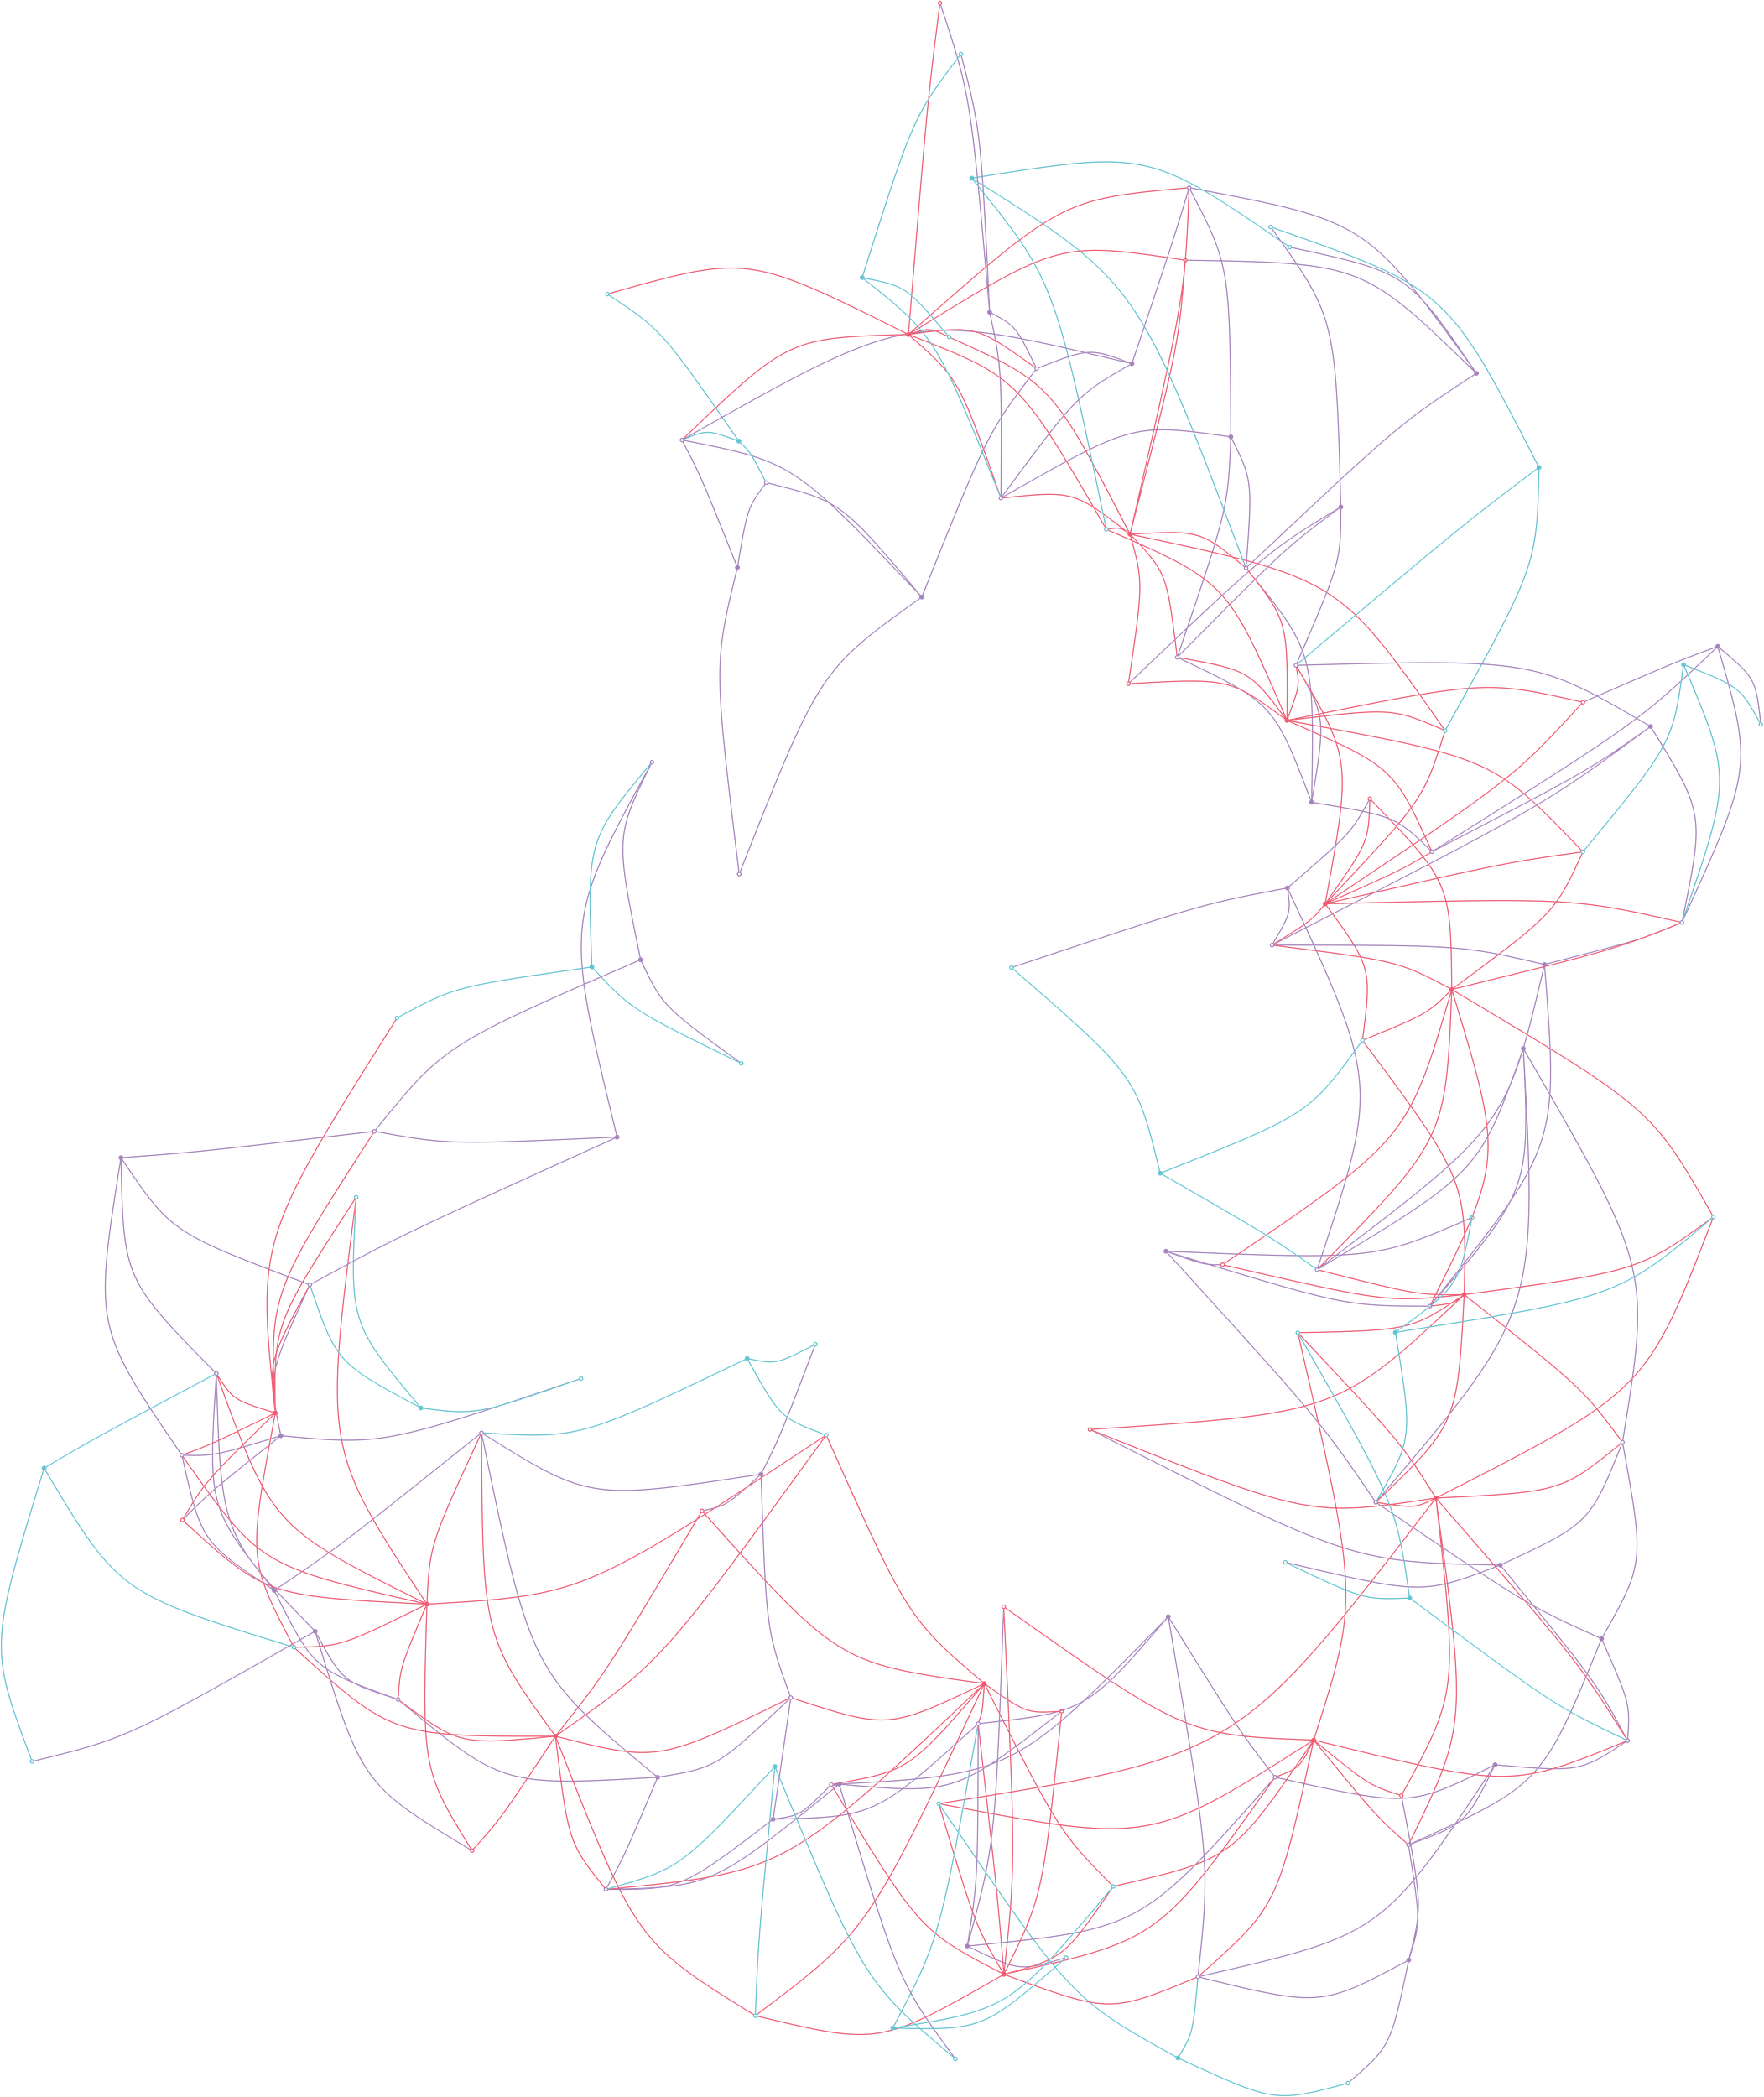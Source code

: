 digraph G {
	graph [Damping=0.2,
		K=0.2,
		bb="-91.318,-34.114,5455,6559",
		bgcolor=transparent,
		color=none,
		dir=none,
		dpi=300,
		layout=fdp,
		maxiter=10000,
		nodesep=0.02,
		outputorder=edgesfirst,
		overlap=compress,
		penwidth=0,
		rankdir=LR,
		ranksep=0.02,
		sep=1,
		splines=curved
	];
	node [label="\N"];
	edge [dir=none,
		headlabel="",
		label="",
		taillabel=""
	];
	"extract_distillation.stages[6].overall_material_balance_node"	[color="#a280b9",
		fillcolor="#a280b9",
		gradientangle=0,
		height=0.19444,
		label="",
		margin=0,
		orientation=0.0,
		peripheries=1,
		pin=true,
		pos="4701.4,3262.6",
		shape=circle,
		style=filled,
		width=0.19444];
	"extract_distillation.stages[7].outs[0].F"	[color="#a280b9",
		fillcolor=none,
		gradientangle=0,
		height=0.15278,
		label="",
		margin=0,
		orientation=0.0,
		penwidth=3,
		peripheries=1,
		pin=true,
		pos="5013.7,2023.2",
		shape=circle,
		style=filled,
		width=0.15278];
	"extract_distillation.stages[6].overall_material_balance_node":c -> "extract_distillation.stages[7].outs[0].F":c	[arrowhead=none,
		arrowtail=none,
		color="#a280b9",
		len=0.5,
		name="extract_distillation.stages[6].overall_material_balance_node_extract_distillation.stages[7].outs[0].F",
		penwidth=3,
		pos="4704.9,3256.5 5101.1,2572.1 5102.2,2568.1 5014.6,2028.8",
		style=solid];
	"extract_distillation.stages[6].outs[0].F"	[color="#a280b9",
		fillcolor=none,
		gradientangle=0,
		height=0.15278,
		label="",
		margin=0,
		orientation=0.0,
		penwidth=3,
		peripheries=1,
		pin=true,
		pos="4407.2,2451.5",
		shape=circle,
		style=filled,
		width=0.15278];
	"extract_distillation.stages[6].overall_material_balance_node":c -> "extract_distillation.stages[6].outs[0].F":c	[arrowhead=none,
		arrowtail=none,
		color="#a280b9",
		len=0.5,
		name="extract_distillation.stages[6].overall_material_balance_node_extract_distillation.stages[6].outs[0].F",
		penwidth=3,
		pos="4701.8,3255.5 4722.4,2819.9 4720.8,2816.2 4410.9,2455.7",
		style=solid];
	"extract_distillation.stages[6].outs[1].F"	[color="#a280b9",
		fillcolor=none,
		gradientangle=0,
		height=0.15278,
		label="",
		margin=0,
		orientation=0.0,
		penwidth=3,
		peripheries=1,
		pin=true,
		pos="4236.9,1834",
		shape=circle,
		style=filled,
		width=0.15278];
	"extract_distillation.stages[6].overall_material_balance_node":c -> "extract_distillation.stages[6].outs[1].F":c	[arrowhead=none,
		arrowtail=none,
		color="#a280b9",
		len=0.5,
		name="extract_distillation.stages[6].overall_material_balance_node_extract_distillation.stages[6].outs[1].F",
		penwidth=3,
		pos="4701.8,3255.3 4746.1,2434 4744.7,2430.3 4240.6,1838.4",
		style=solid];
	"extract_distillation.stages[5].outs[1].F"	[color="#a280b9",
		fillcolor=none,
		gradientangle=0,
		height=0.15278,
		label="",
		margin=0,
		orientation=0.0,
		penwidth=3,
		peripheries=1,
		pin=true,
		pos="4052.1,2566.4",
		shape=circle,
		style=filled,
		width=0.15278];
	"extract_distillation.stages[6].overall_material_balance_node":c -> "extract_distillation.stages[5].outs[1].F":c	[arrowhead=none,
		arrowtail=none,
		color="#a280b9",
		len=0.5,
		name="extract_distillation.stages[6].overall_material_balance_node_extract_distillation.stages[5].outs[1].F",
		penwidth=3,
		pos="4699,3255.8 4563.1,2874.6 4559.7,2871.6 4057,2569.3",
		style=solid];
	"extract_distillation.stages[6].separation_material_balance_node"	[color="#a280b9",
		fillcolor="#a280b9",
		gradientangle=0,
		height=0.19444,
		label="",
		margin=0,
		orientation=0.0,
		peripheries=1,
		pin=true,
		pos="3576.1,2624.2",
		shape=circle,
		style=filled,
		width=0.19444];
	"extract_distillation.stages[6].separation_material_balance_node":c -> "extract_distillation.stages[6].outs[0].F":c	[arrowhead=none,
		arrowtail=none,
		color="#a280b9",
		len=0.5,
		name="extract_distillation.stages[6].separation_material_balance_node_extract_distillation.stages[6].outs[0].F",
		penwidth=3,
		pos="3583,2622 4134,2453.2 4139.1,2451.9 4401.4,2451.5",
		style=solid];
	"extract_distillation.stages[6].separation_material_balance_node":c -> "extract_distillation.stages[6].outs[1].F":c	[arrowhead=none,
		arrowtail=none,
		color="#a280b9",
		len=0.5,
		name="extract_distillation.stages[6].separation_material_balance_node_extract_distillation.stages[6].outs[1].F",
		penwidth=3,
		pos="3581,2618.7 4057.3,2095.4 4060.9,2091.2 4233.6,1838.9",
		style=solid];
	"extract_distillation.stages[6].K"	[color="#60c1cf",
		fillcolor=none,
		gradientangle=0,
		height=0.15278,
		label="",
		margin=0,
		orientation=0.0,
		penwidth=3,
		peripheries=1,
		pin=true,
		pos="4539.8,2730.8",
		shape=circle,
		style=filled,
		width=0.15278];
	"extract_distillation.stages[6].separation_material_balance_node":c -> "extract_distillation.stages[6].K":c	[arrowhead=none,
		arrowtail=none,
		color="#a280b9",
		len=0.5,
		name="extract_distillation.stages[6].separation_material_balance_node_extract_distillation.stages[6].K",
		penwidth=3,
		pos="3583.3,2623.9 4230.8,2597.7 4235.7,2598 4534.5,2728.5",
		style=solid];
	"extract_distillation.stages[6].Phi"	[color="#ed586f",
		fillcolor=none,
		gradientangle=0,
		height=0.15278,
		label="",
		margin=0,
		orientation=0.0,
		penwidth=3,
		peripheries=1,
		pin=true,
		pos="3754.3,2582",
		shape=circle,
		style=filled,
		width=0.15278];
	"extract_distillation.stages[6].separation_material_balance_node":c -> "extract_distillation.stages[6].Phi":c	[arrowhead=none,
		arrowtail=none,
		color="#a280b9",
		len=0.5,
		name="extract_distillation.stages[6].separation_material_balance_node_extract_distillation.stages[6].Phi",
		penwidth=3,
		pos="3582.9,2621.7 3691.2,2583 3695.9,2581.7 3748.7,2582",
		style=solid];
	"extract_distillation.stages[6].energy_balance_node"	[color="#ed586f",
		fillcolor="#ed586f",
		gradientangle=0,
		height=0.19444,
		label="",
		margin=0,
		orientation=0.0,
		peripheries=1,
		pin=true,
		pos="4515.2,2487.7",
		shape=circle,
		style=filled,
		width=0.19444];
	"extract_distillation.stages[6].energy_balance_node":c -> "extract_distillation.stages[7].outs[0].F":c	[arrowhead=none,
		arrowtail=none,
		color="#ed586f",
		len=0.5,
		name="extract_distillation.stages[6].energy_balance_node_extract_distillation.stages[7].outs[0].F",
		penwidth=3,
		pos="4520.9,2483.2 4883,2196.8 4886.8,2193.4 5010.4,2027.7",
		style=solid];
	"extract_distillation.stages[6].energy_balance_node":c -> "extract_distillation.stages[6].outs[0].F":c	[arrowhead=none,
		arrowtail=none,
		color="#ed586f",
		len=0.5,
		name="extract_distillation.stages[6].energy_balance_node_extract_distillation.stages[6].outs[0].F",
		penwidth=3,
		pos="4509.6,2483.1 4482.4,2460.6 4477.7,2459.5 4412.8,2452.1",
		style=solid];
	"extract_distillation.stages[6].energy_balance_node":c -> "extract_distillation.stages[6].outs[1].F":c	[arrowhead=none,
		arrowtail=none,
		color="#ed586f",
		len=0.5,
		name="extract_distillation.stages[6].energy_balance_node_extract_distillation.stages[6].outs[1].F",
		penwidth=3,
		pos="4514.8,2480.6 4493.7,2083.2 4492.1,2079.7 4241,1838",
		style=solid];
	"extract_distillation.stages[6].energy_balance_node":c -> "extract_distillation.stages[5].outs[1].F":c	[arrowhead=none,
		arrowtail=none,
		color="#ed586f",
		len=0.5,
		name="extract_distillation.stages[6].energy_balance_node_extract_distillation.stages[5].outs[1].F",
		penwidth=3,
		pos="4508,2487.6 4369,2486.2 4363.1,2487.5 4057.6,2565",
		style=solid];
	"extract_distillation.stages[6].energy_balance_node":c -> "extract_distillation.stages[6].Phi":c	[arrowhead=none,
		arrowtail=none,
		color="#ed586f",
		len=0.5,
		name="extract_distillation.stages[6].energy_balance_node_extract_distillation.stages[6].Phi",
		penwidth=3,
		pos="4508.1,2487 4271.1,2463.2 4265.3,2464.3 3759.9,2580.7",
		style=solid];
	"extract_distillation.stages[7].T"	[color="#60c1cf",
		fillcolor=none,
		gradientangle=0,
		height=0.15278,
		label="",
		margin=0,
		orientation=0.0,
		penwidth=3,
		peripheries=1,
		pin=true,
		pos="3991.3,2367.9",
		shape=circle,
		style=filled,
		width=0.15278];
	"extract_distillation.stages[6].energy_balance_node":c -> "extract_distillation.stages[7].T":c	[arrowhead=none,
		arrowtail=none,
		color="#ed586f",
		len=0.5,
		name="extract_distillation.stages[6].energy_balance_node_extract_distillation.stages[7].T",
		penwidth=3,
		pos="4509.3,2483.8 4347.9,2376 4343,2375.4 3996.9,2368.1",
		style=solid];
	"extract_distillation.stages[7].Phi"	[color="#ed586f",
		fillcolor=none,
		gradientangle=0,
		height=0.15278,
		label="",
		margin=0,
		orientation=0.0,
		penwidth=3,
		peripheries=1,
		pin=true,
		pos="3336.9,2063.4",
		shape=circle,
		style=filled,
		width=0.15278];
	"extract_distillation.stages[6].energy_balance_node":c -> "extract_distillation.stages[7].Phi":c	[arrowhead=none,
		arrowtail=none,
		color="#ed586f",
		len=0.5,
		name="extract_distillation.stages[6].energy_balance_node_extract_distillation.stages[7].Phi",
		penwidth=3,
		pos="4510,2482.8 4119,2115.7 4114.7,2114.5 3342.6,2063.8",
		style=solid];
	"extract_distillation.stages[6].T"	[color="#60c1cf",
		fillcolor=none,
		gradientangle=0,
		height=0.15278,
		label="",
		margin=0,
		orientation=0.0,
		penwidth=3,
		peripheries=1,
		pin=true,
		pos="5300,2732.4",
		shape=circle,
		style=filled,
		width=0.15278];
	"extract_distillation.stages[6].energy_balance_node":c -> "extract_distillation.stages[6].T":c	[arrowhead=none,
		arrowtail=none,
		color="#ed586f",
		len=0.5,
		name="extract_distillation.stages[6].energy_balance_node_extract_distillation.stages[6].T",
		penwidth=3,
		pos="4522.4,2488.7 5061,2561.3 5065.7,2562.5 5295.2,2728.9",
		style=solid];
	"extract_distillation.stages[5].T"	[color="#60c1cf",
		fillcolor=none,
		gradientangle=0,
		height=0.15278,
		label="",
		margin=0,
		orientation=0.0,
		penwidth=3,
		peripheries=1,
		pin=true,
		pos="4194.9,3288.2",
		shape=circle,
		style=filled,
		width=0.15278];
	"extract_distillation.stages[6].energy_balance_node":c -> "extract_distillation.stages[5].T":c	[arrowhead=none,
		arrowtail=none,
		color="#ed586f",
		len=0.5,
		name="extract_distillation.stages[6].energy_balance_node_extract_distillation.stages[5].T",
		penwidth=3,
		pos="4515.3,2494.8 4522.6,2846.4 4520.5,2850.5 4198.2,3283.7",
		style=solid];
	"extract_distillation.stages[6].vle_phenomena_node"	[color="#60c1cf",
		fillcolor="#60c1cf",
		gradientangle=0,
		height=0.19444,
		label="",
		margin=0,
		orientation=0.0,
		peripheries=1,
		pin=true,
		pos="4298.5,2368.9",
		shape=circle,
		style=filled,
		width=0.19444];
	"extract_distillation.stages[6].vle_phenomena_node":c -> "extract_distillation.stages[6].outs[1].F":c	[arrowhead=none,
		arrowtail=none,
		color="#60c1cf",
		len=0.5,
		name="extract_distillation.stages[6].vle_phenomena_node_extract_distillation.stages[6].outs[1].F",
		penwidth=3,
		pos="4299.7,2361.6 4352.8,2038.7 4352.4,2034.6 4239.8,1839",
		style=solid];
	"extract_distillation.stages[6].vle_phenomena_node":c -> "extract_distillation.stages[6].K":c	[arrowhead=none,
		arrowtail=none,
		color="#60c1cf",
		len=0.5,
		name="extract_distillation.stages[6].vle_phenomena_node_extract_distillation.stages[6].K",
		penwidth=3,
		pos="4304.3,2373.1 4497.4,2514.2 4499.4,2517.5 4538.8,2725.3",
		style=solid];
	"extract_distillation.stages[6].vle_phenomena_node":c -> "extract_distillation.stages[6].T":c	[arrowhead=none,
		arrowtail=none,
		color="#60c1cf",
		len=0.5,
		name="extract_distillation.stages[6].vle_phenomena_node_extract_distillation.stages[6].T",
		penwidth=3,
		pos="4305.4,2370 4996.9,2479.4 5001.2,2480.7 5295.6,2728.7",
		style=solid];
	"extract_distillation.stages[2].overall_material_balance_node"	[color="#a280b9",
		fillcolor="#a280b9",
		gradientangle=0,
		height=0.19444,
		label="",
		margin=0,
		orientation=0.0,
		peripheries=1,
		pin=true,
		pos="3780.4,5187.9",
		shape=circle,
		style=filled,
		width=0.19444];
	"extract_distillation.stages[2].outs[0].F"	[color="#a280b9",
		fillcolor=none,
		gradientangle=0,
		height=0.15278,
		label="",
		margin=0,
		orientation=0.0,
		penwidth=3,
		peripheries=1,
		pin=true,
		pos="3649.2,5972.2",
		shape=circle,
		style=filled,
		width=0.15278];
	"extract_distillation.stages[2].overall_material_balance_node":c -> "extract_distillation.stages[2].outs[0].F":c	[arrowhead=none,
		arrowtail=none,
		color="#a280b9",
		len=0.5,
		name="extract_distillation.stages[2].overall_material_balance_node_extract_distillation.stages[2].outs[0].F",
		penwidth=3,
		pos="3780.4,5195 3777.6,5722.6 3777,5727.3 3651.8,5967.2",
		style=solid];
	"extract_distillation.stages[3].outs[0].F"	[color="#a280b9",
		fillcolor=none,
		gradientangle=0,
		height=0.15278,
		label="",
		margin=0,
		orientation=0.0,
		penwidth=3,
		peripheries=1,
		pin=true,
		pos="3611.6,4494",
		shape=circle,
		style=filled,
		width=0.15278];
	"extract_distillation.stages[2].overall_material_balance_node":c -> "extract_distillation.stages[3].outs[0].F":c	[arrowhead=none,
		arrowtail=none,
		color="#a280b9",
		len=0.5,
		name="extract_distillation.stages[2].overall_material_balance_node_extract_distillation.stages[3].outs[0].F",
		penwidth=3,
		pos="3780.1,5180.7 3771.3,4963.1 3769.6,4957.4 3613.4,4499.4",
		style=solid];
	"extract_distillation.stages[1].outs[1].F"	[color="#a280b9",
		fillcolor=none,
		gradientangle=0,
		height=0.15278,
		label="",
		margin=0,
		orientation=0.0,
		penwidth=3,
		peripheries=1,
		pin=true,
		pos="3056.5,4995.1",
		shape=circle,
		style=filled,
		width=0.15278];
	"extract_distillation.stages[2].overall_material_balance_node":c -> "extract_distillation.stages[1].outs[1].F":c	[arrowhead=none,
		arrowtail=none,
		color="#a280b9",
		len=0.5,
		name="extract_distillation.stages[2].overall_material_balance_node_extract_distillation.stages[1].outs[1].F",
		penwidth=3,
		pos="3773.2,5189 3473,5231.3 3468.6,5229.7 3061.3,4997.9",
		style=solid];
	"extract_distillation.stages[2].outs[1].F"	[color="#a280b9",
		fillcolor=none,
		gradientangle=0,
		height=0.15278,
		label="",
		margin=0,
		orientation=0.0,
		penwidth=3,
		peripheries=1,
		pin=true,
		pos="3828.2,4774.9",
		shape=circle,
		style=filled,
		width=0.15278];
	"extract_distillation.stages[2].overall_material_balance_node":c -> "extract_distillation.stages[2].outs[1].F":c	[arrowhead=none,
		arrowtail=none,
		color="#a280b9",
		len=0.5,
		name="extract_distillation.stages[2].overall_material_balance_node_extract_distillation.stages[2].outs[1].F",
		penwidth=3,
		pos="3783.6,5181.7 3848.3,5052.5 3848.5,5047.4 3828.6,4780.4",
		style=solid];
	"extract_distillation.stages[2].separation_material_balance_node"	[color="#a280b9",
		fillcolor="#a280b9",
		gradientangle=0,
		height=0.19444,
		label="",
		margin=0,
		orientation=0.0,
		peripheries=1,
		pin=true,
		pos="4553.6,5387.8",
		shape=circle,
		style=filled,
		width=0.19444];
	"extract_distillation.stages[2].separation_material_balance_node":c -> "extract_distillation.stages[2].outs[0].F":c	[arrowhead=none,
		arrowtail=none,
		color="#a280b9",
		len=0.5,
		name="extract_distillation.stages[2].separation_material_balance_node_extract_distillation.stages[2].outs[0].F",
		penwidth=3,
		pos="4549.3,5393.7 4209.5,5865.3 4206.1,5867.3 3654.9,5971.1",
		style=solid];
	"extract_distillation.stages[2].separation_material_balance_node":c -> "extract_distillation.stages[2].outs[1].F":c	[arrowhead=none,
		arrowtail=none,
		color="#a280b9",
		len=0.5,
		name="extract_distillation.stages[2].separation_material_balance_node_extract_distillation.stages[2].outs[1].F",
		penwidth=3,
		pos="4547.6,5383.9 4311.3,5229.2 4306.7,5225 3832.4,4778.8",
		style=solid];
	"extract_distillation.stages[2].Phi"	[color="#ed586f",
		fillcolor=none,
		gradientangle=0,
		height=0.15278,
		label="",
		margin=0,
		orientation=0.0,
		penwidth=3,
		peripheries=1,
		pin=true,
		pos="3636.9,5744",
		shape=circle,
		style=filled,
		width=0.15278];
	"extract_distillation.stages[2].separation_material_balance_node":c -> "extract_distillation.stages[2].Phi":c	[arrowhead=none,
		arrowtail=none,
		color="#a280b9",
		len=0.5,
		name="extract_distillation.stages[2].separation_material_balance_node_extract_distillation.stages[2].Phi",
		penwidth=3,
		pos="4548.4,5392.9 4197.4,5733.5 4193.5,5734.7 3642.6,5743.9",
		style=solid];
	"extract_distillation.stages[2].K"	[color="#60c1cf",
		fillcolor=none,
		gradientangle=0,
		height=0.15278,
		label="",
		margin=0,
		orientation=0.0,
		penwidth=3,
		peripheries=1,
		pin=true,
		pos="3965.9,5785.1",
		shape=circle,
		style=filled,
		width=0.15278];
	"extract_distillation.stages[2].separation_material_balance_node":c -> "extract_distillation.stages[2].K":c	[arrowhead=none,
		arrowtail=none,
		color="#a280b9",
		len=0.5,
		name="extract_distillation.stages[2].separation_material_balance_node_extract_distillation.stages[2].K",
		penwidth=3,
		pos="4549.5,5393.8 4339.3,5703.1 4335.9,5705.1 3971.3,5784",
		style=solid];
	"extract_distillation.stages[2].energy_balance_node"	[color="#ed586f",
		fillcolor="#ed586f",
		gradientangle=0,
		height=0.19444,
		label="",
		margin=0,
		orientation=0.0,
		peripheries=1,
		pin=true,
		pos="3463,4881.5",
		shape=circle,
		style=filled,
		width=0.19444];
	"extract_distillation.stages[2].energy_balance_node":c -> "extract_distillation.stages[2].outs[0].F":c	[arrowhead=none,
		arrowtail=none,
		color="#ed586f",
		len=0.5,
		name="extract_distillation.stages[2].energy_balance_node_extract_distillation.stages[2].outs[0].F",
		penwidth=3,
		pos="3464.6,4888.4 3634.8,5629 3635.8,5634.3 3649,5966.3",
		style=solid];
	"extract_distillation.stages[2].energy_balance_node":c -> "extract_distillation.stages[3].outs[0].F":c	[arrowhead=none,
		arrowtail=none,
		color="#ed586f",
		len=0.5,
		name="extract_distillation.stages[2].energy_balance_node_extract_distillation.stages[3].outs[0].F",
		penwidth=3,
		pos="3468,4876.2 3577.9,4760.5 3579.1,4755.9 3610.9,4499.7",
		style=solid];
	"extract_distillation.stages[2].energy_balance_node":c -> "extract_distillation.stages[1].outs[1].F":c	[arrowhead=none,
		arrowtail=none,
		color="#ed586f",
		len=0.5,
		name="extract_distillation.stages[2].energy_balance_node_extract_distillation.stages[1].outs[1].F",
		penwidth=3,
		pos="3457.4,4885.9 3286.9,5017.6 3283.1,5018.4 3062.1,4995.7",
		style=solid];
	"extract_distillation.stages[2].energy_balance_node":c -> "extract_distillation.stages[2].outs[1].F":c	[arrowhead=none,
		arrowtail=none,
		color="#ed586f",
		len=0.5,
		name="extract_distillation.stages[2].energy_balance_node_extract_distillation.stages[2].outs[1].F",
		penwidth=3,
		pos="3470.1,4881.9 3682.1,4893.5 3685.9,4892.4 3823.7,4778.6",
		style=solid];
	"extract_distillation.stages[2].energy_balance_node":c -> "extract_distillation.stages[2].Phi":c	[arrowhead=none,
		arrowtail=none,
		color="#ed586f",
		len=0.5,
		name="extract_distillation.stages[2].energy_balance_node_extract_distillation.stages[2].Phi",
		penwidth=3,
		pos="3464.8,4888.4 3614.9,5471.6 3616,5476.8 3636.5,5738.1",
		style=solid];
	"extract_distillation.stages[2].T"	[color="#60c1cf",
		fillcolor=none,
		gradientangle=0,
		height=0.15278,
		label="",
		margin=0,
		orientation=0.0,
		penwidth=3,
		peripheries=1,
		pin=true,
		pos="3388.4,4896.9",
		shape=circle,
		style=filled,
		width=0.15278];
	"extract_distillation.stages[2].energy_balance_node":c -> "extract_distillation.stages[2].T":c	[arrowhead=none,
		arrowtail=none,
		color="#ed586f",
		len=0.5,
		name="extract_distillation.stages[2].energy_balance_node_extract_distillation.stages[2].T",
		penwidth=3,
		pos="3457.2,4885.5 3432.8,4902.3 3429.2,4902.8 3393.8,4897.7",
		style=solid];
	"extract_distillation.stages[3].T"	[color="#60c1cf",
		fillcolor=none,
		gradientangle=0,
		height=0.15278,
		label="",
		margin=0,
		orientation=0.0,
		penwidth=3,
		peripheries=1,
		pin=true,
		pos="4455,4263.1",
		shape=circle,
		style=filled,
		width=0.15278];
	"extract_distillation.stages[2].energy_balance_node":c -> "extract_distillation.stages[3].T":c	[arrowhead=none,
		arrowtail=none,
		color="#ed586f",
		len=0.5,
		name="extract_distillation.stages[2].energy_balance_node_extract_distillation.stages[3].T",
		penwidth=3,
		pos="3470.2,4880 4118.2,4742 4121.5,4739.8 4451.9,4267.6",
		style=solid];
	"extract_distillation.stages[1].T"	[color="#60c1cf",
		fillcolor=none,
		gradientangle=0,
		height=0.15278,
		label="",
		margin=0,
		orientation=0.0,
		penwidth=3,
		peripheries=1,
		pin=true,
		pos="2893.4,5501.9",
		shape=circle,
		style=filled,
		width=0.15278];
	"extract_distillation.stages[2].energy_balance_node":c -> "extract_distillation.stages[1].T":c	[arrowhead=none,
		arrowtail=none,
		color="#ed586f",
		len=0.5,
		name="extract_distillation.stages[2].energy_balance_node_extract_distillation.stages[1].T",
		penwidth=3,
		pos="3459.8,4887.7 3218.2,5353.1 3215.5,5356.2 2898.6,5499.5",
		style=solid];
	"extract_distillation.stages[3].Phi"	[color="#ed586f",
		fillcolor=none,
		gradientangle=0,
		height=0.15278,
		label="",
		margin=0,
		orientation=0.0,
		penwidth=3,
		peripheries=1,
		pin=true,
		pos="3457.9,4410.7",
		shape=circle,
		style=filled,
		width=0.15278];
	"extract_distillation.stages[2].energy_balance_node":c -> "extract_distillation.stages[3].Phi":c	[arrowhead=none,
		arrowtail=none,
		color="#ed586f",
		len=0.5,
		name="extract_distillation.stages[2].energy_balance_node_extract_distillation.stages[3].Phi",
		penwidth=3,
		pos="3465,4874.5 3504.7,4729.9 3504.3,4724.2 3458.8,4416.2",
		style=solid];
	"extract_distillation.stages[2].vle_phenomena_node"	[color="#60c1cf",
		fillcolor="#60c1cf",
		gradientangle=0,
		height=0.19444,
		label="",
		margin=0,
		orientation=0.0,
		peripheries=1,
		pin=true,
		pos="2964.5,6002.1",
		shape=circle,
		style=filled,
		width=0.19444];
	"extract_distillation.stages[2].vle_phenomena_node":c -> "extract_distillation.stages[2].outs[1].F":c	[arrowhead=none,
		arrowtail=none,
		color="#60c1cf",
		len=0.5,
		name="extract_distillation.stages[2].vle_phenomena_node_extract_distillation.stages[2].outs[1].F",
		penwidth=3,
		pos="2970.6,5998.3 3486.1,5675.2 3488.4,5671.1 3826.2,4780.1",
		style=solid];
	"extract_distillation.stages[2].vle_phenomena_node":c -> "extract_distillation.stages[2].K":c	[arrowhead=none,
		arrowtail=none,
		color="#60c1cf",
		len=0.5,
		name="extract_distillation.stages[2].vle_phenomena_node_extract_distillation.stages[2].K",
		penwidth=3,
		pos="2971.8,6003.3 3518.8,6090.5 3522.8,6089.5 3961.1,5788.4",
		style=solid];
	"extract_distillation.stages[2].vle_phenomena_node":c -> "extract_distillation.stages[2].T":c	[arrowhead=none,
		arrowtail=none,
		color="#60c1cf",
		len=0.5,
		name="extract_distillation.stages[2].vle_phenomena_node_extract_distillation.stages[2].T",
		penwidth=3,
		pos="2969,5996.5 3223.8,5682.1 3225.3,5676.8 3387.2,4902.3",
		style=solid];
	"extract_distillation.stages[11].overall_material_balance_node"	[color="#a280b9",
		fillcolor="#a280b9",
		gradientangle=0,
		height=0.19444,
		label="",
		margin=0,
		orientation=0.0,
		peripheries=1,
		pin=true,
		pos="1975.6,968.45",
		shape=circle,
		style=filled,
		width=0.19444];
	"extract_distillation.stages[11].outs[0].F"	[color="#a280b9",
		fillcolor=none,
		gradientangle=0,
		height=0.15278,
		label="",
		margin=0,
		orientation=0.0,
		penwidth=3,
		peripheries=1,
		pin=true,
		pos="2394.8,1219.2",
		shape=circle,
		style=filled,
		width=0.15278];
	"extract_distillation.stages[11].overall_material_balance_node":c -> "extract_distillation.stages[11].outs[0].F":c	[arrowhead=none,
		arrowtail=none,
		color="#a280b9",
		len=0.5,
		name="extract_distillation.stages[11].overall_material_balance_node_extract_distillation.stages[11].outs[0].F",
		penwidth=3,
		pos="1982.5,969.6 2160.6,998.87 2164.6,1001.8 2390.8,1215.4",
		style=solid];
	"extract_distillation.stages[11].outs[1].F"	[color="#a280b9",
		fillcolor=none,
		gradientangle=0,
		height=0.15278,
		label="",
		margin=0,
		orientation=0.0,
		penwidth=3,
		peripheries=1,
		pin=true,
		pos="1420.8,2052.9",
		shape=circle,
		style=filled,
		width=0.15278];
	"extract_distillation.stages[11].overall_material_balance_node":c -> "extract_distillation.stages[11].outs[1].F":c	[arrowhead=none,
		arrowtail=none,
		color="#a280b9",
		len=0.5,
		name="extract_distillation.stages[11].overall_material_balance_node_extract_distillation.stages[11].outs[1].F",
		penwidth=3,
		pos="1970,973.04 1576.6,1299.3 1574.9,1303.6 1421.9,2047.5",
		style=solid];
	"extract_distillation.stages[10].outs[1].F"	[color="#a280b9",
		fillcolor=none,
		gradientangle=0,
		height=0.15278,
		label="",
		margin=0,
		orientation=0.0,
		penwidth=3,
		peripheries=1,
		pin=true,
		pos="1812.5,615.59",
		shape=circle,
		style=filled,
		width=0.15278];
	"extract_distillation.stages[11].overall_material_balance_node":c -> "extract_distillation.stages[10].outs[1].F":c	[arrowhead=none,
		arrowtail=none,
		color="#a280b9",
		len=0.5,
		name="extract_distillation.stages[11].overall_material_balance_node_extract_distillation.stages[10].outs[1].F",
		penwidth=3,
		pos="1972.8,961.91 1871,722.34 1868.9,717.5 1815.3,620.58",
		style=solid];
	"extract_distillation.stages[12].outs[0].F"	[color="#a280b9",
		fillcolor=none,
		gradientangle=0,
		height=0.15278,
		label="",
		margin=0,
		orientation=0.0,
		penwidth=3,
		peripheries=1,
		pin=true,
		pos="1158.3,1213.3",
		shape=circle,
		style=filled,
		width=0.15278];
	"extract_distillation.stages[11].overall_material_balance_node":c -> "extract_distillation.stages[12].outs[0].F":c	[arrowhead=none,
		arrowtail=none,
		color="#a280b9",
		len=0.5,
		name="extract_distillation.stages[11].overall_material_balance_node_extract_distillation.stages[12].outs[0].F",
		penwidth=3,
		pos="1968.4,968.04 1489.1,940.26 1485.4,941.45 1162.6,1209.7",
		style=solid];
	"extract_distillation.stages[11].separation_material_balance_node"	[color="#a280b9",
		fillcolor="#a280b9",
		gradientangle=0,
		height=0.19444,
		label="",
		margin=0,
		orientation=0.0,
		peripheries=1,
		pin=true,
		pos="2301.1,1922.7",
		shape=circle,
		style=filled,
		width=0.19444];
	"extract_distillation.stages[11].separation_material_balance_node":c -> "extract_distillation.stages[11].outs[0].F":c	[arrowhead=none,
		arrowtail=none,
		color="#a280b9",
		len=0.5,
		name="extract_distillation.stages[11].separation_material_balance_node_extract_distillation.stages[11].outs[0].F",
		penwidth=3,
		pos="2301.4,1915.6 2317.1,1436.4 2317.6,1431.4 2392.9,1224.5",
		style=solid];
	"extract_distillation.stages[11].separation_material_balance_node":c -> "extract_distillation.stages[11].outs[1].F":c	[arrowhead=none,
		arrowtail=none,
		color="#a280b9",
		len=0.5,
		name="extract_distillation.stages[11].separation_material_balance_node_extract_distillation.stages[11].outs[1].F",
		penwidth=3,
		pos="2294.1,1921.6 1764.4,1840.4 1760.3,1841 1425.7,2049.9",
		style=solid];
	"extract_distillation.stages[11].K"	[color="#60c1cf",
		fillcolor=none,
		gradientangle=0,
		height=0.15278,
		label="",
		margin=0,
		orientation=0.0,
		penwidth=3,
		peripheries=1,
		pin=true,
		pos="2472.1,2331.4",
		shape=circle,
		style=filled,
		width=0.15278];
	"extract_distillation.stages[11].separation_material_balance_node":c -> "extract_distillation.stages[11].K":c	[arrowhead=none,
		arrowtail=none,
		color="#a280b9",
		len=0.5,
		name="extract_distillation.stages[11].separation_material_balance_node_extract_distillation.stages[11].K",
		penwidth=3,
		pos="2304.4,1929.2 2361.2,2041.5 2363.5,2047.4 2470.1,2326",
		style=solid];
	"extract_distillation.stages[11].Phi"	[color="#ed586f",
		fillcolor=none,
		gradientangle=0,
		height=0.15278,
		label="",
		margin=0,
		orientation=0.0,
		penwidth=3,
		peripheries=1,
		pin=true,
		pos="2115.1,1807.1",
		shape=circle,
		style=filled,
		width=0.15278];
	"extract_distillation.stages[11].separation_material_balance_node":c -> "extract_distillation.stages[11].Phi":c	[arrowhead=none,
		arrowtail=none,
		color="#a280b9",
		len=0.5,
		name="extract_distillation.stages[11].separation_material_balance_node_extract_distillation.stages[11].Phi",
		penwidth=3,
		pos="2295.8,1917.9 2195.6,1826.2 2191.9,1823.6 2120.8,1808.3",
		style=solid];
	"extract_distillation.stages[11].energy_balance_node"	[color="#ed586f",
		fillcolor="#ed586f",
		gradientangle=0,
		height=0.19444,
		label="",
		margin=0,
		orientation=0.0,
		peripheries=1,
		pin=true,
		pos="1653.6,1097.8",
		shape=circle,
		style=filled,
		width=0.19444];
	"extract_distillation.stages[11].energy_balance_node":c -> "extract_distillation.stages[11].outs[0].F":c	[arrowhead=none,
		arrowtail=none,
		color="#ed586f",
		len=0.5,
		name="extract_distillation.stages[11].energy_balance_node_extract_distillation.stages[11].outs[0].F",
		penwidth=3,
		pos="1660.6,1096 1975.6,1016.3 1980,1017.4 2389.7,1216.7",
		style=solid];
	"extract_distillation.stages[11].energy_balance_node":c -> "extract_distillation.stages[11].outs[1].F":c	[arrowhead=none,
		arrowtail=none,
		color="#ed586f",
		len=0.5,
		name="extract_distillation.stages[11].energy_balance_node_extract_distillation.stages[11].outs[1].F",
		penwidth=3,
		pos="1649.3,1103.8 1425.2,1413.3 1424.6,1418.2 1420.8,2047.4",
		style=solid];
	"extract_distillation.stages[11].energy_balance_node":c -> "extract_distillation.stages[10].outs[1].F":c	[arrowhead=none,
		arrowtail=none,
		color="#ed586f",
		len=0.5,
		name="extract_distillation.stages[11].energy_balance_node_extract_distillation.stages[10].outs[1].F",
		penwidth=3,
		pos="1654.5,1090.5 1694.1,766.27 1695.3,761.74 1808.8,620.25",
		style=solid];
	"extract_distillation.stages[11].energy_balance_node":c -> "extract_distillation.stages[12].outs[0].F":c	[arrowhead=none,
		arrowtail=none,
		color="#ed586f",
		len=0.5,
		name="extract_distillation.stages[11].energy_balance_node_extract_distillation.stages[12].outs[0].F",
		penwidth=3,
		pos="1646.6,1097.1 1354.5,1069.4 1350.7,1070.3 1162.8,1210",
		style=solid];
	"extract_distillation.stages[11].energy_balance_node":c -> "extract_distillation.stages[11].Phi":c	[arrowhead=none,
		arrowtail=none,
		color="#ed586f",
		len=0.5,
		name="extract_distillation.stages[11].energy_balance_node_extract_distillation.stages[11].Phi",
		penwidth=3,
		pos="1658,1103.3 1813,1298.2 1816.2,1303.5 2112.3,1802.3",
		style=solid];
	"extract_distillation.stages[12].T"	[color="#60c1cf",
		fillcolor=none,
		gradientangle=0,
		height=0.15278,
		label="",
		margin=0,
		orientation=0.0,
		penwidth=3,
		peripheries=1,
		pin=true,
		pos="830.19,1377.6",
		shape=circle,
		style=filled,
		width=0.15278];
	"extract_distillation.stages[11].energy_balance_node":c -> "extract_distillation.stages[12].T":c	[arrowhead=none,
		arrowtail=none,
		color="#ed586f",
		len=0.5,
		name="extract_distillation.stages[11].energy_balance_node_extract_distillation.stages[12].T",
		penwidth=3,
		pos="1646.5,1097.8 1142,1097.1 1138.2,1098.3 834.68,1373.5",
		style=solid];
	"extract_distillation.stages[12].Phi"	[color="#ed586f",
		fillcolor=none,
		gradientangle=0,
		height=0.15278,
		label="",
		margin=0,
		orientation=0.0,
		penwidth=3,
		peripheries=1,
		pin=true,
		pos="1391.1,737.72",
		shape=circle,
		style=filled,
		width=0.15278];
	"extract_distillation.stages[11].energy_balance_node":c -> "extract_distillation.stages[12].Phi":c	[arrowhead=none,
		arrowtail=none,
		color="#ed586f",
		len=0.5,
		name="extract_distillation.stages[11].energy_balance_node_extract_distillation.stages[12].Phi",
		penwidth=3,
		pos="1649.6,1091.8 1484.3,842.09 1481.2,837.67 1395,742.05",
		style=solid];
	"extract_distillation.stages[11].T"	[color="#60c1cf",
		fillcolor=none,
		gradientangle=0,
		height=0.15278,
		label="",
		margin=0,
		orientation=0.0,
		penwidth=3,
		peripheries=1,
		pin=true,
		pos="2506.2,2045.8",
		shape=circle,
		style=filled,
		width=0.15278];
	"extract_distillation.stages[11].energy_balance_node":c -> "extract_distillation.stages[11].T":c	[arrowhead=none,
		arrowtail=none,
		color="#ed586f",
		len=0.5,
		name="extract_distillation.stages[11].energy_balance_node_extract_distillation.stages[11].T",
		penwidth=3,
		pos="1659.5,1101.9 1988.8,1332.9 1992.5,1337.5 2502.8,2041.1",
		style=solid];
	"extract_distillation.stages[10].T"	[color="#60c1cf",
		fillcolor=none,
		gradientangle=0,
		height=0.15278,
		label="",
		margin=0,
		orientation=0.0,
		penwidth=3,
		peripheries=1,
		pin=true,
		pos="2283.1,217.93",
		shape=circle,
		style=filled,
		width=0.15278];
	"extract_distillation.stages[11].energy_balance_node":c -> "extract_distillation.stages[10].T":c	[arrowhead=none,
		arrowtail=none,
		color="#ed586f",
		len=0.5,
		name="extract_distillation.stages[11].energy_balance_node_extract_distillation.stages[10].T",
		penwidth=3,
		pos="1656.2,1091.2 1907.1,452.85 1909.4,449.26 2278.2,220.97",
		style=solid];
	"extract_distillation.stages[11].vle_phenomena_node"	[color="#60c1cf",
		fillcolor="#60c1cf",
		gradientangle=0,
		height=0.19444,
		label="",
		margin=0,
		orientation=0.0,
		peripheries=1,
		pin=true,
		pos="2257.5,2286.7",
		shape=circle,
		style=filled,
		width=0.19444];
	"extract_distillation.stages[11].vle_phenomena_node":c -> "extract_distillation.stages[11].outs[1].F":c	[arrowhead=none,
		arrowtail=none,
		color="#60c1cf",
		len=0.5,
		name="extract_distillation.stages[11].vle_phenomena_node_extract_distillation.stages[11].outs[1].F",
		penwidth=3,
		pos="2251,2283.6 1733.8,2035.8 1729.3,2034.3 1426.6,2052.6",
		style=solid];
	"extract_distillation.stages[11].vle_phenomena_node":c -> "extract_distillation.stages[11].K":c	[arrowhead=none,
		arrowtail=none,
		color="#60c1cf",
		len=0.5,
		name="extract_distillation.stages[11].vle_phenomena_node_extract_distillation.stages[11].K",
		penwidth=3,
		pos="2264.6,2285.3 2348.3,2268.3 2352.6,2269.6 2467,2328.7",
		style=solid];
	"extract_distillation.stages[11].vle_phenomena_node":c -> "extract_distillation.stages[11].T":c	[arrowhead=none,
		arrowtail=none,
		color="#60c1cf",
		len=0.5,
		name="extract_distillation.stages[11].vle_phenomena_node_extract_distillation.stages[11].T",
		penwidth=3,
		pos="2261,2280.5 2360.1,2102.4 2362.9,2099.5 2500.8,2047.8",
		style=solid];
	"extract_distillation.stages[7].overall_material_balance_node"	[color="#a280b9",
		fillcolor="#a280b9",
		gradientangle=0,
		height=0.19444,
		label="",
		margin=0,
		orientation=0.0,
		peripheries=1,
		pin=true,
		pos="4947.8,1404.6",
		shape=circle,
		style=filled,
		width=0.19444];
	"extract_distillation.stages[7].overall_material_balance_node":c -> "extract_distillation.stages[7].outs[0].F":c	[arrowhead=none,
		arrowtail=none,
		color="#a280b9",
		len=0.5,
		name="extract_distillation.stages[7].overall_material_balance_node_extract_distillation.stages[7].outs[0].F",
		penwidth=3,
		pos="4951.3,1410.8 5082.3,1641.8 5082.3,1646.2 5014.7,2017.7",
		style=solid];
	"extract_distillation.stages[7].overall_material_balance_node":c -> "extract_distillation.stages[6].outs[1].F":c	[arrowhead=none,
		arrowtail=none,
		color="#a280b9",
		len=0.5,
		name="extract_distillation.stages[7].overall_material_balance_node_extract_distillation.stages[6].outs[1].F",
		penwidth=3,
		pos="4941.1,1407.6 4717.1,1508.6 4711.8,1512 4241.8,1830.7",
		style=solid];
	"extract_distillation.stages[8].outs[0].F"	[color="#a280b9",
		fillcolor=none,
		gradientangle=0,
		height=0.15278,
		label="",
		margin=0,
		orientation=0.0,
		penwidth=3,
		peripheries=1,
		pin=true,
		pos="4339.8,755.62",
		shape=circle,
		style=filled,
		width=0.15278];
	"extract_distillation.stages[7].overall_material_balance_node":c -> "extract_distillation.stages[8].outs[0].F":c	[arrowhead=none,
		arrowtail=none,
		color="#a280b9",
		len=0.5,
		name="extract_distillation.stages[7].overall_material_balance_node_extract_distillation.stages[8].outs[0].F",
		penwidth=3,
		pos="4945.1,1397.9 4761.4,947.89 4758.6,945.11 4345,757.97",
		style=solid];
	"extract_distillation.stages[7].outs[1].F"	[color="#a280b9",
		fillcolor=none,
		gradientangle=0,
		height=0.15278,
		label="",
		margin=0,
		orientation=0.0,
		penwidth=3,
		peripheries=1,
		pin=true,
		pos="5029.7,1084",
		shape=circle,
		style=filled,
		width=0.15278];
	"extract_distillation.stages[7].overall_material_balance_node":c -> "extract_distillation.stages[7].outs[1].F":c	[arrowhead=none,
		arrowtail=none,
		color="#a280b9",
		len=0.5,
		name="extract_distillation.stages[7].overall_material_balance_node_extract_distillation.stages[7].outs[1].F",
		penwidth=3,
		pos="4950.7,1398.1 5036.5,1203.3 5037.8,1198.9 5030.1,1089.6",
		style=solid];
	"extract_distillation.stages[7].separation_material_balance_node"	[color="#a280b9",
		fillcolor="#a280b9",
		gradientangle=0,
		height=0.19444,
		label="",
		margin=0,
		orientation=0.0,
		peripheries=1,
		pin=true,
		pos="4629,1636.4",
		shape=circle,
		style=filled,
		width=0.19444];
	"extract_distillation.stages[7].separation_material_balance_node":c -> "extract_distillation.stages[7].outs[0].F":c	[arrowhead=none,
		arrowtail=none,
		color="#a280b9",
		len=0.5,
		name="extract_distillation.stages[7].separation_material_balance_node_extract_distillation.stages[7].outs[0].F",
		penwidth=3,
		pos="4635.5,1639.5 4909.2,1766.9 4911.8,1769.7 5011.7,2018.1",
		style=solid];
	"extract_distillation.stages[7].separation_material_balance_node":c -> "extract_distillation.stages[7].Phi":c	[arrowhead=none,
		arrowtail=none,
		color="#a280b9",
		len=0.5,
		name="extract_distillation.stages[7].separation_material_balance_node_extract_distillation.stages[7].Phi",
		penwidth=3,
		pos="4621.8,1636.6 4163.5,1645.4 4158.3,1647.6 3342,2060.9",
		style=solid];
	"extract_distillation.stages[7].separation_material_balance_node":c -> "extract_distillation.stages[7].outs[1].F":c	[arrowhead=none,
		arrowtail=none,
		color="#a280b9",
		len=0.5,
		name="extract_distillation.stages[7].separation_material_balance_node_extract_distillation.stages[7].outs[1].F",
		penwidth=3,
		pos="4633.6,1630.8 4927.4,1271.5 4930.6,1267.2 5026.9,1089",
		style=solid];
	"extract_distillation.stages[7].K"	[color="#60c1cf",
		fillcolor=none,
		gradientangle=0,
		height=0.15278,
		label="",
		margin=0,
		orientation=0.0,
		penwidth=3,
		peripheries=1,
		pin=true,
		pos="3952.1,1645",
		shape=circle,
		style=filled,
		width=0.15278];
	"extract_distillation.stages[7].separation_material_balance_node":c -> "extract_distillation.stages[7].K":c	[arrowhead=none,
		arrowtail=none,
		color="#a280b9",
		len=0.5,
		name="extract_distillation.stages[7].separation_material_balance_node_extract_distillation.stages[7].K",
		penwidth=3,
		pos="4622.2,1633.8 4385,1543.2 4380,1543.7 3957.8,1643.7",
		style=solid];
	"extract_distillation.stages[7].energy_balance_node"	[color="#ed586f",
		fillcolor="#ed586f",
		gradientangle=0,
		height=0.19444,
		label="",
		margin=0,
		orientation=0.0,
		peripheries=1,
		pin=true,
		pos="4426.1,1847.4",
		shape=circle,
		style=filled,
		width=0.19444];
	"extract_distillation.stages[7].energy_balance_node":c -> "extract_distillation.stages[7].outs[0].F":c	[arrowhead=none,
		arrowtail=none,
		color="#ed586f",
		len=0.5,
		name="extract_distillation.stages[7].energy_balance_node_extract_distillation.stages[7].outs[0].F",
		penwidth=3,
		pos="4433.3,1847.7 4818.6,1866.5 4822.7,1867.6 5009.3,2019.6",
		style=solid];
	"extract_distillation.stages[7].energy_balance_node":c -> "extract_distillation.stages[6].outs[1].F":c	[arrowhead=none,
		arrowtail=none,
		color="#ed586f",
		len=0.5,
		name="extract_distillation.stages[7].energy_balance_node_extract_distillation.stages[6].outs[1].F",
		penwidth=3,
		pos="4419.7,1844.3 4360.5,1815.8 4355.8,1816 4242.4,1833.2",
		style=solid];
	"extract_distillation.stages[7].energy_balance_node":c -> "extract_distillation.stages[7].T":c	[arrowhead=none,
		arrowtail=none,
		color="#ed586f",
		len=0.5,
		name="extract_distillation.stages[7].energy_balance_node_extract_distillation.stages[7].T",
		penwidth=3,
		pos="4422.2,1853.5 4315.5,2022.8 4311.3,2027.5 3995.5,2363.5",
		style=solid];
	"extract_distillation.stages[7].energy_balance_node":c -> "extract_distillation.stages[7].Phi":c	[arrowhead=none,
		arrowtail=none,
		color="#ed586f",
		len=0.5,
		name="extract_distillation.stages[7].energy_balance_node_extract_distillation.stages[7].Phi",
		penwidth=3,
		pos="4419.1,1846.3 4028.4,1788.2 4023.4,1789.6 3342.2,2061.3",
		style=solid];
	"extract_distillation.stages[7].energy_balance_node":c -> "extract_distillation.stages[6].T":c	[arrowhead=none,
		arrowtail=none,
		color="#ed586f",
		len=0.5,
		name="extract_distillation.stages[7].energy_balance_node_extract_distillation.stages[6].T",
		penwidth=3,
		pos="4432.3,1850.6 5086.6,2184.2 5089.4,2187 5298,2727.2",
		style=solid];
	"extract_distillation.stages[7].energy_balance_node":c -> "extract_distillation.stages[8].outs[0].F":c	[arrowhead=none,
		arrowtail=none,
		color="#ed586f",
		len=0.5,
		name="extract_distillation.stages[7].energy_balance_node_extract_distillation.stages[8].outs[0].F",
		penwidth=3,
		pos="4427,1840.3 4523.1,1136.8 4522.9,1132.3 4342.4,760.84",
		style=solid];
	"extract_distillation.stages[7].energy_balance_node":c -> "extract_distillation.stages[7].outs[1].F":c	[arrowhead=none,
		arrowtail=none,
		color="#ed586f",
		len=0.5,
		name="extract_distillation.stages[7].energy_balance_node_extract_distillation.stages[7].outs[1].F",
		penwidth=3,
		pos="4430.9,1841.8 4869.3,1338.1 4872.6,1334 5026.7,1088.7",
		style=solid];
	"extract_distillation.stages[8].T"	[color="#60c1cf",
		fillcolor=none,
		gradientangle=0,
		height=0.15278,
		label="",
		margin=0,
		orientation=0.0,
		penwidth=3,
		peripheries=1,
		pin=true,
		pos="2860.8,885.48",
		shape=circle,
		style=filled,
		width=0.15278];
	"extract_distillation.stages[7].energy_balance_node":c -> "extract_distillation.stages[8].T":c	[arrowhead=none,
		arrowtail=none,
		color="#ed586f",
		len=0.5,
		name="extract_distillation.stages[7].energy_balance_node_extract_distillation.stages[8].T",
		penwidth=3,
		pos="4421.7,1841.7 3803.3,1036.6 3799.9,1034.7 2866.3,886.35",
		style=solid];
	"extract_distillation.stages[8].Phi"	[color="#ed586f",
		fillcolor=none,
		gradientangle=0,
		height=0.15278,
		label="",
		margin=0,
		orientation=0.0,
		penwidth=3,
		peripheries=1,
		pin=true,
		pos="4317.4,910.91",
		shape=circle,
		style=filled,
		width=0.15278];
	"extract_distillation.stages[7].energy_balance_node":c -> "extract_distillation.stages[8].Phi":c	[arrowhead=none,
		arrowtail=none,
		color="#ed586f",
		len=0.5,
		name="extract_distillation.stages[7].energy_balance_node_extract_distillation.stages[8].Phi",
		penwidth=3,
		pos="4426.9,1840.2 4494.7,1239.8 4494.4,1235.3 4320.2,916.11",
		style=solid];
	"extract_distillation.stages[7].vle_phenomena_node"	[color="#60c1cf",
		fillcolor="#60c1cf",
		gradientangle=0,
		height=0.19444,
		label="",
		margin=0,
		orientation=0.0,
		peripheries=1,
		pin=true,
		pos="4343.4,1532.9",
		shape=circle,
		style=filled,
		width=0.19444];
	"extract_distillation.stages[7].vle_phenomena_node":c -> "extract_distillation.stages[7].T":c	[arrowhead=none,
		arrowtail=none,
		color="#60c1cf",
		len=0.5,
		name="extract_distillation.stages[7].vle_phenomena_node_extract_distillation.stages[7].T",
		penwidth=3,
		pos="4342.4,1540.2 4300.7,1826.6 4298,1832 3994.2,2362.9",
		style=solid];
	"extract_distillation.stages[7].vle_phenomena_node":c -> "extract_distillation.stages[7].outs[1].F":c	[arrowhead=none,
		arrowtail=none,
		color="#60c1cf",
		len=0.5,
		name="extract_distillation.stages[7].vle_phenomena_node_extract_distillation.stages[7].outs[1].F",
		penwidth=3,
		pos="4349.1,1528.7 4798.6,1194.7 4803.1,1191.7 5024.4,1086.5",
		style=solid];
	"extract_distillation.stages[7].vle_phenomena_node":c -> "extract_distillation.stages[7].K":c	[arrowhead=none,
		arrowtail=none,
		color="#60c1cf",
		len=0.5,
		name="extract_distillation.stages[7].vle_phenomena_node_extract_distillation.stages[7].K",
		penwidth=3,
		pos="4336.4,1532.6 4201,1526.7 4196.1,1528.6 3957.1,1642.7",
		style=solid];
	"extract_distillation.stages[3].overall_material_balance_node"	[color="#a280b9",
		fillcolor="#a280b9",
		gradientangle=0,
		height=0.19444,
		label="",
		margin=0,
		orientation=0.0,
		peripheries=1,
		pin=true,
		pos="4034.8,4037.7",
		shape=circle,
		style=filled,
		width=0.19444];
	"extract_distillation.stages[3].overall_material_balance_node":c -> "extract_distillation.stages[3].outs[0].F":c	[arrowhead=none,
		arrowtail=none,
		color="#a280b9",
		len=0.5,
		name="extract_distillation.stages[3].overall_material_balance_node_extract_distillation.stages[3].outs[0].F",
		penwidth=3,
		pos="4032.2,4044.5 3916.3,4347.3 3913.5,4350.1 3616.8,4491.4",
		style=solid];
	"extract_distillation.stages[3].overall_material_balance_node":c -> "extract_distillation.stages[2].outs[1].F":c	[arrowhead=none,
		arrowtail=none,
		color="#a280b9",
		len=0.5,
		name="extract_distillation.stages[3].overall_material_balance_node_extract_distillation.stages[2].outs[1].F",
		penwidth=3,
		pos="4034.9,4045 4043.2,4508.2 4042.2,4512.3 3832,4770.3",
		style=solid];
	"extract_distillation.stages[4].outs[0].F"	[color="#a280b9",
		fillcolor=none,
		gradientangle=0,
		height=0.15278,
		label="",
		margin=0,
		orientation=0.0,
		penwidth=3,
		peripheries=1,
		pin=true,
		pos="4413.7,3881.9",
		shape=circle,
		style=filled,
		width=0.15278];
	"extract_distillation.stages[3].overall_material_balance_node":c -> "extract_distillation.stages[4].outs[0].F":c	[arrowhead=none,
		arrowtail=none,
		color="#a280b9",
		len=0.5,
		name="extract_distillation.stages[3].overall_material_balance_node_extract_distillation.stages[4].outs[0].F",
		penwidth=3,
		pos="4042,4036.5 4295.9,3994.2 4299.9,3992.7 4409.8,3885.8",
		style=solid];
	"extract_distillation.stages[3].outs[1].F"	[color="#a280b9",
		fillcolor=none,
		gradientangle=0,
		height=0.15278,
		label="",
		margin=0,
		orientation=0.0,
		penwidth=3,
		peripheries=1,
		pin=true,
		pos="3985.5,4468.7",
		shape=circle,
		style=filled,
		width=0.15278];
	"extract_distillation.stages[3].overall_material_balance_node":c -> "extract_distillation.stages[3].outs[1].F":c	[arrowhead=none,
		arrowtail=none,
		color="#a280b9",
		len=0.5,
		name="extract_distillation.stages[3].overall_material_balance_node_extract_distillation.stages[3].outs[1].F",
		penwidth=3,
		pos="4035.9,4044.7 4078.7,4302.9 4078.4,4307.1 3988.4,4463.6",
		style=solid];
	"extract_distillation.stages[3].separation_material_balance_node"	[color="#a280b9",
		fillcolor="#a280b9",
		gradientangle=0,
		height=0.19444,
		label="",
		margin=0,
		orientation=0.0,
		peripheries=1,
		pin=true,
		pos="4126.8,4967.4",
		shape=circle,
		style=filled,
		width=0.19444];
	"extract_distillation.stages[3].separation_material_balance_node":c -> "extract_distillation.stages[3].outs[0].F":c	[arrowhead=none,
		arrowtail=none,
		color="#a280b9",
		len=0.5,
		name="extract_distillation.stages[3].separation_material_balance_node_extract_distillation.stages[3].outs[0].F",
		penwidth=3,
		pos="4120.8,4963 3956.3,4841.1 3951.7,4836.6 3615.5,4498",
		style=solid];
	"extract_distillation.stages[3].separation_material_balance_node":c -> "extract_distillation.stages[3].Phi":c	[arrowhead=none,
		arrowtail=none,
		color="#a280b9",
		len=0.5,
		name="extract_distillation.stages[3].separation_material_balance_node_extract_distillation.stages[3].Phi",
		penwidth=3,
		pos="4120.8,4963.7 3897.9,4828.3 3893.4,4824.3 3462.1,4414.6",
		style=solid];
	"extract_distillation.stages[3].separation_material_balance_node":c -> "extract_distillation.stages[3].outs[1].F":c	[arrowhead=none,
		arrowtail=none,
		color="#a280b9",
		len=0.5,
		name="extract_distillation.stages[3].separation_material_balance_node_extract_distillation.stages[3].outs[1].F",
		penwidth=3,
		pos="4126.8,4960.4 4126.4,4795 4124.5,4789.8 3987.7,4473.9",
		style=solid];
	"extract_distillation.stages[3].K"	[color="#60c1cf",
		fillcolor=none,
		gradientangle=0,
		height=0.15278,
		label="",
		margin=0,
		orientation=0.0,
		penwidth=3,
		peripheries=1,
		pin=true,
		pos="3905.8,5848.6",
		shape=circle,
		style=filled,
		width=0.15278];
	"extract_distillation.stages[3].separation_material_balance_node":c -> "extract_distillation.stages[3].K":c	[arrowhead=none,
		arrowtail=none,
		color="#a280b9",
		len=0.5,
		name="extract_distillation.stages[3].separation_material_balance_node_extract_distillation.stages[3].K",
		penwidth=3,
		pos="4126.6,4974.8 4110.5,5560.3 4109.5,5564.6 3909,5844",
		style=solid];
	"extract_distillation.stages[3].energy_balance_node"	[color="#ed586f",
		fillcolor="#ed586f",
		gradientangle=0,
		height=0.19444,
		label="",
		margin=0,
		orientation=0.0,
		peripheries=1,
		pin=true,
		pos="3957.2,4295.2",
		shape=circle,
		style=filled,
		width=0.19444];
	"extract_distillation.stages[3].energy_balance_node":c -> "extract_distillation.stages[3].outs[0].F":c	[arrowhead=none,
		arrowtail=none,
		color="#ed586f",
		len=0.5,
		name="extract_distillation.stages[3].energy_balance_node_extract_distillation.stages[3].outs[0].F",
		penwidth=3,
		pos="3952.8,4301.1 3840.2,4451.2 3836.4,4453 3617.1,4492.9",
		style=solid];
	"extract_distillation.stages[3].energy_balance_node":c -> "extract_distillation.stages[2].outs[1].F":c	[arrowhead=none,
		arrowtail=none,
		color="#ed586f",
		len=0.5,
		name="extract_distillation.stages[3].energy_balance_node_extract_distillation.stages[2].outs[1].F",
		penwidth=3,
		pos="3957.3,4302.5 3960.3,4605.2 3959.3,4609.1 3831.7,4770.6",
		style=solid];
	"extract_distillation.stages[3].energy_balance_node":c -> "extract_distillation.stages[2].T":c	[arrowhead=none,
		arrowtail=none,
		color="#ed586f",
		len=0.5,
		name="extract_distillation.stages[3].energy_balance_node_extract_distillation.stages[2].T",
		penwidth=3,
		pos="3954.3,4301.9 3770.2,4728.6 3767.5,4731.4 3393.6,4894.6",
		style=solid];
	"extract_distillation.stages[3].energy_balance_node":c -> "extract_distillation.stages[3].T":c	[arrowhead=none,
		arrowtail=none,
		color="#ed586f",
		len=0.5,
		name="extract_distillation.stages[3].energy_balance_node_extract_distillation.stages[3].T",
		penwidth=3,
		pos="3964.4,4296.1 4285.3,4334.6 4289.9,4334.5 4449.8,4265.4",
		style=solid];
	"extract_distillation.stages[3].energy_balance_node":c -> "extract_distillation.stages[3].Phi":c	[arrowhead=none,
		arrowtail=none,
		color="#ed586f",
		len=0.5,
		name="extract_distillation.stages[3].energy_balance_node_extract_distillation.stages[3].Phi",
		penwidth=3,
		pos="3951.5,4299.4 3777.7,4427.9 3773.3,4428.4 3463.5,4411",
		style=solid];
	"extract_distillation.stages[3].energy_balance_node":c -> "extract_distillation.stages[4].outs[0].F":c	[arrowhead=none,
		arrowtail=none,
		color="#ed586f",
		len=0.5,
		name="extract_distillation.stages[3].energy_balance_node_extract_distillation.stages[4].outs[0].F",
		penwidth=3,
		pos="3964.1,4292.2 4290.9,4149.3 4294,4146.5 4411.3,3887.3",
		style=solid];
	"extract_distillation.stages[3].energy_balance_node":c -> "extract_distillation.stages[3].outs[1].F":c	[arrowhead=none,
		arrowtail=none,
		color="#ed586f",
		len=0.5,
		name="extract_distillation.stages[3].energy_balance_node_extract_distillation.stages[3].outs[1].F",
		penwidth=3,
		pos="3959.7,4301.8 3996.5,4402.1 3997.4,4406.4 3986.6,4463.1",
		style=solid];
	"extract_distillation.stages[4].T"	[color="#60c1cf",
		fillcolor=none,
		gradientangle=0,
		height=0.15278,
		label="",
		margin=0,
		orientation=0.0,
		penwidth=3,
		peripheries=1,
		pin=true,
		pos="4889.1,3881.6",
		shape=circle,
		style=filled,
		width=0.15278];
	"extract_distillation.stages[3].energy_balance_node":c -> "extract_distillation.stages[4].T":c	[arrowhead=none,
		arrowtail=none,
		color="#ed586f",
		len=0.5,
		name="extract_distillation.stages[3].energy_balance_node_extract_distillation.stages[4].T",
		penwidth=3,
		pos="3964.3,4293.9 4604.1,4176.8 4608.2,4175.1 4885,3885.9",
		style=solid];
	"extract_distillation.stages[4].Phi"	[color="#ed586f",
		fillcolor=none,
		gradientangle=0,
		height=0.15278,
		label="",
		margin=0,
		orientation=0.0,
		penwidth=3,
		peripheries=1,
		pin=true,
		pos="4889.1,4352.4",
		shape=circle,
		style=filled,
		width=0.15278];
	"extract_distillation.stages[3].energy_balance_node":c -> "extract_distillation.stages[4].Phi":c	[arrowhead=none,
		arrowtail=none,
		color="#ed586f",
		len=0.5,
		name="extract_distillation.stages[3].energy_balance_node_extract_distillation.stages[4].Phi",
		penwidth=3,
		pos="3964.5,4296.7 4578.2,4420.9 4583.3,4421.5 4883.3,4353.7",
		style=solid];
	"extract_distillation.stages[3].vle_phenomena_node"	[color="#60c1cf",
		fillcolor="#60c1cf",
		gradientangle=0,
		height=0.19444,
		label="",
		margin=0,
		orientation=0.0,
		peripheries=1,
		pin=true,
		pos="4750.7,5091.8",
		shape=circle,
		style=filled,
		width=0.19444];
	"extract_distillation.stages[3].vle_phenomena_node":c -> "extract_distillation.stages[3].T":c	[arrowhead=none,
		arrowtail=none,
		color="#60c1cf",
		len=0.5,
		name="extract_distillation.stages[3].vle_phenomena_node_extract_distillation.stages[3].T",
		penwidth=3,
		pos="4750.5,5084.6 4744,4783.5 4741.7,4778.6 4457.8,4268",
		style=solid];
	"extract_distillation.stages[3].vle_phenomena_node":c -> "extract_distillation.stages[3].outs[1].F":c	[arrowhead=none,
		arrowtail=none,
		color="#60c1cf",
		len=0.5,
		name="extract_distillation.stages[3].vle_phenomena_node_extract_distillation.stages[3].outs[1].F",
		penwidth=3,
		pos="4744.8,5087.4 4514.3,4913.9 4509.3,4909.8 3989.7,4472.3",
		style=solid];
	"extract_distillation.stages[3].vle_phenomena_node":c -> "extract_distillation.stages[3].K":c	[arrowhead=none,
		arrowtail=none,
		color="#60c1cf",
		len=0.5,
		name="extract_distillation.stages[3].vle_phenomena_node_extract_distillation.stages[3].K",
		penwidth=3,
		pos="4747.3,5098.3 4463,5651.6 4459.9,5654.1 3911,5846.7",
		style=solid];
	"extract_distillation.stages[12].overall_material_balance_node"	[color="#a280b9",
		fillcolor="#a280b9",
		gradientangle=0,
		height=0.19444,
		label="",
		margin=0,
		orientation=0.0,
		peripheries=1,
		pin=true,
		pos="768.3,1556.5",
		shape=circle,
		style=filled,
		width=0.19444];
	"extract_distillation.stages[12].overall_material_balance_node":c -> "extract_distillation.stages[11].outs[1].F":c	[arrowhead=none,
		arrowtail=none,
		color="#a280b9",
		len=0.5,
		name="extract_distillation.stages[12].overall_material_balance_node_extract_distillation.stages[11].outs[1].F",
		penwidth=3,
		pos="774.24,1560.5 972.21,1694.4 977.19,1698.3 1416.2,2049.3",
		style=solid];
	"extract_distillation.stages[12].overall_material_balance_node":c -> "extract_distillation.stages[12].outs[0].F":c	[arrowhead=none,
		arrowtail=none,
		color="#a280b9",
		len=0.5,
		name="extract_distillation.stages[12].overall_material_balance_node_extract_distillation.stages[12].outs[0].F",
		penwidth=3,
		pos="771.55,1550 891.69,1310.5 894.8,1308 1152.9,1215.2",
		style=solid];
	"extract_distillation.stages[12].outs[1].F"	[color="#a280b9",
		fillcolor=none,
		gradientangle=0,
		height=0.15278,
		label="",
		margin=0,
		orientation=0.0,
		penwidth=3,
		peripheries=1,
		pin=true,
		pos="585.91,2239.6",
		shape=circle,
		style=filled,
		width=0.15278];
	"extract_distillation.stages[12].overall_material_balance_node":c -> "extract_distillation.stages[12].outs[1].F":c	[arrowhead=none,
		arrowtail=none,
		color="#a280b9",
		len=0.5,
		name="extract_distillation.stages[12].overall_material_balance_node_extract_distillation.stages[12].outs[1].F",
		penwidth=3,
		pos="763.76,1562.2 560.78,1817.9 560.03,1822.1 585.55,2233.8",
		style=solid];
	"extract_distillation.stages[13].outs[0].F"	[color="#a280b9",
		fillcolor=none,
		gradientangle=0,
		height=0.15278,
		label="",
		margin=0,
		orientation=0.0,
		penwidth=3,
		peripheries=1,
		pin=true,
		pos="477.36,1982.4",
		shape=circle,
		style=filled,
		width=0.15278];
	"extract_distillation.stages[12].overall_material_balance_node":c -> "extract_distillation.stages[13].outs[0].F":c	[arrowhead=none,
		arrowtail=none,
		color="#a280b9",
		len=0.5,
		name="extract_distillation.stages[12].overall_material_balance_node_extract_distillation.stages[13].outs[0].F",
		penwidth=3,
		pos="762.31,1560.5 540.53,1708.3 538.49,1711.7 478.61,1976.9",
		style=solid];
	"extract_distillation.stages[12].separation_material_balance_node"	[color="#a280b9",
		fillcolor="#a280b9",
		gradientangle=0,
		height=0.19444,
		label="",
		margin=0,
		orientation=0.0,
		peripheries=1,
		pin=true,
		pos="896.93,1428.2",
		shape=circle,
		style=filled,
		width=0.19444];
	"extract_distillation.stages[12].separation_material_balance_node":c -> "extract_distillation.stages[12].outs[0].F":c	[arrowhead=none,
		arrowtail=none,
		color="#a280b9",
		len=0.5,
		name="extract_distillation.stages[12].separation_material_balance_node_extract_distillation.stages[12].outs[0].F",
		penwidth=3,
		pos="900.42,1421.7 982.41,1271.2 985.6,1268.9 1152.8,1215.1",
		style=solid];
	"extract_distillation.stages[12].separation_material_balance_node":c -> "extract_distillation.stages[12].Phi":c	[arrowhead=none,
		arrowtail=none,
		color="#a280b9",
		len=0.5,
		name="extract_distillation.stages[12].separation_material_balance_node_extract_distillation.stages[12].Phi",
		penwidth=3,
		pos="899.08,1421.1 1044.1,947.39 1046.4,944.2 1386.4,740.58",
		style=solid];
	"extract_distillation.stages[12].separation_material_balance_node":c -> "extract_distillation.stages[12].outs[1].F":c	[arrowhead=none,
		arrowtail=none,
		color="#a280b9",
		len=0.5,
		name="extract_distillation.stages[12].separation_material_balance_node_extract_distillation.stages[12].outs[1].F",
		penwidth=3,
		pos="891.75,1433.5 601.97,1730.5 600.82,1734.6 586.08,2234.1",
		style=solid];
	"extract_distillation.stages[12].K"	[color="#60c1cf",
		fillcolor=none,
		gradientangle=0,
		height=0.15278,
		label="",
		margin=0,
		orientation=0.0,
		penwidth=3,
		peripheries=1,
		pin=true,
		pos="5.6957,1018.4",
		shape=circle,
		style=filled,
		width=0.15278];
	"extract_distillation.stages[12].separation_material_balance_node":c -> "extract_distillation.stages[12].K":c	[arrowhead=none,
		arrowtail=none,
		color="#a280b9",
		len=0.5,
		name="extract_distillation.stages[12].separation_material_balance_node_extract_distillation.stages[12].K",
		penwidth=3,
		pos="890.46,1424.5 309.44,1093.9 304.67,1091.5 11.353,1019.8",
		style=solid];
	"extract_distillation.stages[12].energy_balance_node"	[color="#ed586f",
		fillcolor="#ed586f",
		gradientangle=0,
		height=0.19444,
		label="",
		margin=0,
		orientation=0.0,
		peripheries=1,
		pin=true,
		pos="1249,1513.4",
		shape=circle,
		style=filled,
		width=0.19444];
	"extract_distillation.stages[12].energy_balance_node":c -> "extract_distillation.stages[11].outs[1].F":c	[arrowhead=none,
		arrowtail=none,
		color="#ed586f",
		len=0.5,
		name="extract_distillation.stages[12].energy_balance_node_extract_distillation.stages[11].outs[1].F",
		penwidth=3,
		pos="1249.3,1520.5 1257.7,1699.5 1259.8,1704.7 1418.4,2047.9",
		style=solid];
	"extract_distillation.stages[12].energy_balance_node":c -> "extract_distillation.stages[12].outs[0].F":c	[arrowhead=none,
		arrowtail=none,
		color="#ed586f",
		len=0.5,
		name="extract_distillation.stages[12].energy_balance_node_extract_distillation.stages[12].outs[0].F",
		penwidth=3,
		pos="1246.1,1506.8 1166.2,1318 1164.6,1313.3 1158.7,1219",
		style=solid];
	"extract_distillation.stages[12].energy_balance_node":c -> "extract_distillation.stages[12].T":c	[arrowhead=none,
		arrowtail=none,
		color="#ed586f",
		len=0.5,
		name="extract_distillation.stages[12].energy_balance_node_extract_distillation.stages[12].T",
		penwidth=3,
		pos="1242.3,1510.2 983.26,1382.4 978.77,1380.7 835.77,1377.7",
		style=solid];
	"extract_distillation.stages[12].energy_balance_node":c -> "extract_distillation.stages[12].Phi":c	[arrowhead=none,
		arrowtail=none,
		color="#ed586f",
		len=0.5,
		name="extract_distillation.stages[12].energy_balance_node_extract_distillation.stages[12].Phi",
		penwidth=3,
		pos="1248.7,1506.2 1233.9,996.8 1234.5,992.4 1388.2,742.54",
		style=solid];
	"extract_distillation.stages[12].energy_balance_node":c -> "extract_distillation.stages[11].T":c	[arrowhead=none,
		arrowtail=none,
		color="#ed586f",
		len=0.5,
		name="extract_distillation.stages[12].energy_balance_node_extract_distillation.stages[11].T",
		penwidth=3,
		pos="1256.2,1513.9 1742,1542 1746.7,1544.5 2501.5,2042.7",
		style=solid];
	"extract_distillation.stages[12].energy_balance_node":c -> "extract_distillation.stages[12].outs[1].F":c	[arrowhead=none,
		arrowtail=none,
		color="#ed586f",
		len=0.5,
		name="extract_distillation.stages[12].energy_balance_node_extract_distillation.stages[12].outs[1].F",
		penwidth=3,
		pos="1242.6,1516.6 763.75,1755.2 761.23,1758.2 587.83,2234.3",
		style=solid];
	"extract_distillation.stages[12].energy_balance_node":c -> "extract_distillation.stages[13].outs[0].F":c	[arrowhead=none,
		arrowtail=none,
		color="#ed586f",
		len=0.5,
		name="extract_distillation.stages[12].energy_balance_node_extract_distillation.stages[13].outs[0].F",
		penwidth=3,
		pos="1242.1,1515 725.89,1632.8 722.56,1634.8 480.58,1977.9",
		style=solid];
	"extract_distillation.stages[13].T"	[color="#60c1cf",
		fillcolor=none,
		gradientangle=0,
		height=0.15278,
		label="",
		margin=0,
		orientation=0.0,
		penwidth=3,
		peripheries=1,
		pin=true,
		pos="1026.3,2794.1",
		shape=circle,
		style=filled,
		width=0.15278];
	"extract_distillation.stages[12].energy_balance_node":c -> "extract_distillation.stages[13].T":c	[arrowhead=none,
		arrowtail=none,
		color="#ed586f",
		len=0.5,
		name="extract_distillation.stages[12].energy_balance_node_extract_distillation.stages[13].T",
		penwidth=3,
		pos="1244.9,1519.5 926.19,2002.4 925.86,2006.8 1025.6,2788.6",
		style=solid];
	"extract_distillation.stages[13].Phi"	[color="#ed586f",
		fillcolor=none,
		gradientangle=0,
		height=0.15278,
		label="",
		margin=0,
		orientation=0.0,
		penwidth=3,
		peripheries=1,
		pin=true,
		pos="479.25,1778.3",
		shape=circle,
		style=filled,
		width=0.15278];
	"extract_distillation.stages[12].energy_balance_node":c -> "extract_distillation.stages[13].Phi":c	[arrowhead=none,
		arrowtail=none,
		color="#ed586f",
		len=0.5,
		name="extract_distillation.stages[12].energy_balance_node_extract_distillation.stages[13].Phi",
		penwidth=3,
		pos="1241.9,1513.8 744.37,1538.4 740.49,1539.7 483.43,1774.5",
		style=solid];
	"extract_distillation.stages[12].vle_phenomena_node"	[color="#60c1cf",
		fillcolor="#60c1cf",
		gradientangle=0,
		height=0.19444,
		label="",
		margin=0,
		orientation=0.0,
		peripheries=1,
		pin=true,
		pos="43.594,1941.7",
		shape=circle,
		style=filled,
		width=0.19444];
	"extract_distillation.stages[12].vle_phenomena_node":c -> "extract_distillation.stages[12].T":c	[arrowhead=none,
		arrowtail=none,
		color="#60c1cf",
		len=0.5,
		name="extract_distillation.stages[12].vle_phenomena_node_extract_distillation.stages[12].T",
		penwidth=3,
		pos="47.194,1935.7 278.05,1549.2 281.63,1547 824.58,1379.3",
		style=solid];
	"extract_distillation.stages[12].vle_phenomena_node":c -> "extract_distillation.stages[12].outs[1].F":c	[arrowhead=none,
		arrowtail=none,
		color="#60c1cf",
		len=0.5,
		name="extract_distillation.stages[12].vle_phenomena_node_extract_distillation.stages[12].outs[1].F",
		penwidth=3,
		pos="50.075,1945.5 203.14,2035.6 208.92,2038.7 580.97,2237",
		style=solid];
	"extract_distillation.stages[12].vle_phenomena_node":c -> "extract_distillation.stages[12].K":c	[arrowhead=none,
		arrowtail=none,
		color="#60c1cf",
		len=0.5,
		name="extract_distillation.stages[12].vle_phenomena_node_extract_distillation.stages[12].K",
		penwidth=3,
		pos="41.452,1934.7 -128.35,1380.4 -128.63,1376.2 3.7376,1023.7",
		style=solid];
	"extract_distillation.stages[8].overall_material_balance_node"	[color="#a280b9",
		fillcolor="#a280b9",
		gradientangle=0,
		height=0.19444,
		label="",
		margin=0,
		orientation=0.0,
		peripheries=1,
		pin=true,
		pos="4612.3,1007.9",
		shape=circle,
		style=filled,
		width=0.19444];
	"extract_distillation.stages[8].overall_material_balance_node":c -> "extract_distillation.stages[8].outs[0].F":c	[arrowhead=none,
		arrowtail=none,
		color="#a280b9",
		len=0.5,
		name="extract_distillation.stages[8].overall_material_balance_node_extract_distillation.stages[8].outs[0].F",
		penwidth=3,
		pos="4609.1,1001.5 4521.4,824.06 4518.5,821.57 4345,757.54",
		style=solid];
	"extract_distillation.stages[8].overall_material_balance_node":c -> "extract_distillation.stages[7].outs[1].F":c	[arrowhead=none,
		arrowtail=none,
		color="#a280b9",
		len=0.5,
		name="extract_distillation.stages[8].overall_material_balance_node_extract_distillation.stages[7].outs[1].F",
		penwidth=3,
		pos="4619.3,1007.3 4876.9,984.92 4880.9,985.53 5024.9,1080.8",
		style=solid];
	"extract_distillation.stages[9].outs[0].F"	[color="#a280b9",
		fillcolor=none,
		gradientangle=0,
		height=0.15278,
		label="",
		margin=0,
		orientation=0.0,
		penwidth=3,
		peripheries=1,
		pin=true,
		pos="3919.5,968.67",
		shape=circle,
		style=filled,
		width=0.15278];
	"extract_distillation.stages[8].overall_material_balance_node":c -> "extract_distillation.stages[9].outs[0].F":c	[arrowhead=none,
		arrowtail=none,
		color="#a280b9",
		len=0.5,
		name="extract_distillation.stages[8].overall_material_balance_node_extract_distillation.stages[9].outs[0].F",
		penwidth=3,
		pos="4605.7,1004.6 4345.9,874.74 4341.3,874.94 3925.1,967.44",
		style=solid];
	"extract_distillation.stages[8].outs[1].F"	[color="#a280b9",
		fillcolor=none,
		gradientangle=0,
		height=0.15278,
		label="",
		margin=0,
		orientation=0.0,
		penwidth=3,
		peripheries=1,
		pin=true,
		pos="3676.8,340.33",
		shape=circle,
		style=filled,
		width=0.15278];
	"extract_distillation.stages[8].overall_material_balance_node":c -> "extract_distillation.stages[8].outs[1].F":c	[arrowhead=none,
		arrowtail=none,
		color="#a280b9",
		len=0.5,
		name="extract_distillation.stages[8].overall_material_balance_node_extract_distillation.stages[8].outs[1].F",
		penwidth=3,
		pos="4608.4,1002.1 4258.2,475.38 4255,473.22 3682.3,341.59",
		style=solid];
	"extract_distillation.stages[8].separation_material_balance_node"	[color="#a280b9",
		fillcolor="#a280b9",
		gradientangle=0,
		height=0.19444,
		label="",
		margin=0,
		orientation=0.0,
		peripheries=1,
		pin=true,
		pos="4340.6,393.12",
		shape=circle,
		style=filled,
		width=0.19444];
	"extract_distillation.stages[8].separation_material_balance_node":c -> "extract_distillation.stages[8].outs[0].F":c	[arrowhead=none,
		arrowtail=none,
		color="#a280b9",
		len=0.5,
		name="extract_distillation.stages[8].separation_material_balance_node_extract_distillation.stages[8].outs[0].F",
		penwidth=3,
		pos="4342.7,399.98 4377.8,511.77 4377.3,517.23 4340.7,750.08",
		style=solid];
	"extract_distillation.stages[8].separation_material_balance_node":c -> "extract_distillation.stages[8].Phi":c	[arrowhead=none,
		arrowtail=none,
		color="#a280b9",
		len=0.5,
		name="extract_distillation.stages[8].separation_material_balance_node_extract_distillation.stages[8].Phi",
		penwidth=3,
		pos="4342.3,400.04 4383.8,563.37 4383.1,568.87 4318.4,905.43",
		style=solid];
	"extract_distillation.stages[8].separation_material_balance_node":c -> "extract_distillation.stages[8].outs[1].F":c	[arrowhead=none,
		arrowtail=none,
		color="#a280b9",
		len=0.5,
		name="extract_distillation.stages[8].separation_material_balance_node_extract_distillation.stages[8].outs[1].F",
		penwidth=3,
		pos="4334.1,389.68 4065.2,246.24 4060.9,246.27 3682.4,338.95",
		style=solid];
	"extract_distillation.stages[8].K"	[color="#60c1cf",
		fillcolor=none,
		gradientangle=0,
		height=0.15278,
		label="",
		margin=0,
		orientation=0.0,
		penwidth=3,
		peripheries=1,
		pin=true,
		pos="4149.2,5.6232",
		shape=circle,
		style=filled,
		width=0.15278];
	"extract_distillation.stages[8].separation_material_balance_node":c -> "extract_distillation.stages[8].K":c	[arrowhead=none,
		arrowtail=none,
		color="#a280b9",
		len=0.5,
		name="extract_distillation.stages[8].separation_material_balance_node_extract_distillation.stages[8].K",
		penwidth=3,
		pos="4339.1,386.04 4284.6,125.12 4282.9,121.32 4153.5,9.3109",
		style=solid];
	"extract_distillation.stages[8].energy_balance_node"	[color="#ed586f",
		fillcolor="#ed586f",
		gradientangle=0,
		height=0.19444,
		label="",
		margin=0,
		orientation=0.0,
		peripheries=1,
		pin=true,
		pos="4041.3,1085.6",
		shape=circle,
		style=filled,
		width=0.19444];
	"extract_distillation.stages[8].energy_balance_node":c -> "extract_distillation.stages[7].T":c	[arrowhead=none,
		arrowtail=none,
		color="#ed586f",
		len=0.5,
		name="extract_distillation.stages[8].energy_balance_node_extract_distillation.stages[7].T",
		penwidth=3,
		pos="4043.5,1092.5 4183.2,1531.2 4182.6,1536.4 3992.5,2362.5",
		style=solid];
	"extract_distillation.stages[8].energy_balance_node":c -> "extract_distillation.stages[8].outs[0].F":c	[arrowhead=none,
		arrowtail=none,
		color="#ed586f",
		len=0.5,
		name="extract_distillation.stages[8].energy_balance_node_extract_distillation.stages[8].outs[0].F",
		penwidth=3,
		pos="4045.9,1080 4235.7,849.07 4239.2,845.01 4335.5,759.49",
		style=solid];
	"extract_distillation.stages[8].energy_balance_node":c -> "extract_distillation.stages[7].outs[1].F":c	[arrowhead=none,
		arrowtail=none,
		color="#ed586f",
		len=0.5,
		name="extract_distillation.stages[8].energy_balance_node_extract_distillation.stages[7].outs[1].F",
		penwidth=3,
		pos="4048.1,1084 4660,934.5 4664.3,934.31 5024.4,1081.8",
		style=solid];
	"extract_distillation.stages[8].energy_balance_node":c -> "extract_distillation.stages[8].T":c	[arrowhead=none,
		arrowtail=none,
		color="#ed586f",
		len=0.5,
		name="extract_distillation.stages[8].energy_balance_node_extract_distillation.stages[8].T",
		penwidth=3,
		pos="4035.3,1081.8 3528.7,759.47 3524.6,759.01 2866.7,884.37",
		style=solid];
	"extract_distillation.stages[8].energy_balance_node":c -> "extract_distillation.stages[8].Phi":c	[arrowhead=none,
		arrowtail=none,
		color="#ed586f",
		len=0.5,
		name="extract_distillation.stages[8].energy_balance_node_extract_distillation.stages[8].Phi",
		penwidth=3,
		pos="4046.8,1081.1 4212.2,946.05 4216.2,943.34 4312.1,912.59",
		style=solid];
	"extract_distillation.stages[8].energy_balance_node":c -> "extract_distillation.stages[9].outs[0].F":c	[arrowhead=none,
		arrowtail=none,
		color="#ed586f",
		len=0.5,
		name="extract_distillation.stages[8].energy_balance_node_extract_distillation.stages[9].outs[0].F",
		penwidth=3,
		pos="4038,1079.1 3998.2,999.78 3995.4,997.23 3924.7,970.63",
		style=solid];
	"extract_distillation.stages[8].energy_balance_node":c -> "extract_distillation.stages[8].outs[1].F":c	[arrowhead=none,
		arrowtail=none,
		color="#ed586f",
		len=0.5,
		name="extract_distillation.stages[8].energy_balance_node_extract_distillation.stages[8].outs[1].F",
		penwidth=3,
		pos="4039.8,1078.8 3928.9,565.18 3927.1,561.21 3681.2,344.19",
		style=solid];
	"extract_distillation.stages[9].T"	[color="#60c1cf",
		fillcolor=none,
		gradientangle=0,
		height=0.15278,
		label="",
		margin=0,
		orientation=0.0,
		penwidth=3,
		peripheries=1,
		pin=true,
		pos="3410.1,624.88",
		shape=circle,
		style=filled,
		width=0.15278];
	"extract_distillation.stages[8].energy_balance_node":c -> "extract_distillation.stages[9].T":c	[arrowhead=none,
		arrowtail=none,
		color="#ed586f",
		len=0.5,
		name="extract_distillation.stages[8].energy_balance_node_extract_distillation.stages[9].T",
		penwidth=3,
		pos="4037.2,1079.6 3788.7,713.5 3785.5,711.25 3415.6,626.14",
		style=solid];
	"extract_distillation.stages[9].Phi"	[color="#ed586f",
		fillcolor=none,
		gradientangle=0,
		height=0.15278,
		label="",
		margin=0,
		orientation=0.0,
		penwidth=3,
		peripheries=1,
		pin=true,
		pos="3065.2,1505.3",
		shape=circle,
		style=filled,
		width=0.15278];
	"extract_distillation.stages[8].energy_balance_node":c -> "extract_distillation.stages[9].Phi":c	[arrowhead=none,
		arrowtail=none,
		color="#ed586f",
		len=0.5,
		name="extract_distillation.stages[8].energy_balance_node_extract_distillation.stages[9].Phi",
		penwidth=3,
		pos="4034.2,1085.9 3639.7,1100.9 3635.3,1103.3 3069.8,1502.1",
		style=solid];
	"extract_distillation.stages[8].vle_phenomena_node"	[color="#60c1cf",
		fillcolor="#60c1cf",
		gradientangle=0,
		height=0.19444,
		label="",
		margin=0,
		orientation=0.0,
		peripheries=1,
		pin=true,
		pos="3613.7,85.13",
		shape=circle,
		style=filled,
		width=0.19444];
	"extract_distillation.stages[8].vle_phenomena_node":c -> "extract_distillation.stages[8].T":c	[arrowhead=none,
		arrowtail=none,
		color="#60c1cf",
		len=0.5,
		name="extract_distillation.stages[8].vle_phenomena_node_extract_distillation.stages[8].T",
		penwidth=3,
		pos="3607.4,88.624 3281,269.3 3277.5,273.64 2864.2,880.56",
		style=solid];
	"extract_distillation.stages[8].vle_phenomena_node":c -> "extract_distillation.stages[8].outs[1].F":c	[arrowhead=none,
		arrowtail=none,
		color="#60c1cf",
		len=0.5,
		name="extract_distillation.stages[8].vle_phenomena_node_extract_distillation.stages[8].outs[1].F",
		penwidth=3,
		pos="3617.5,91.315 3660.6,161.94 3661.4,167.32 3676.3,334.81",
		style=solid];
	"extract_distillation.stages[8].vle_phenomena_node":c -> "extract_distillation.stages[8].K":c	[arrowhead=none,
		arrowtail=none,
		color="#60c1cf",
		len=0.5,
		name="extract_distillation.stages[8].vle_phenomena_node_extract_distillation.stages[8].K",
		penwidth=3,
		pos="3620.4,82.049 3916.8,-55.057 3920.8,-55.686 4143.9,4.1974",
		style=solid];
	"extract_distillation.stages[4].overall_material_balance_node"	[color="#a280b9",
		fillcolor="#a280b9",
		gradientangle=0,
		height=0.19444,
		label="",
		margin=0,
		orientation=0.0,
		peripheries=1,
		pin=true,
		pos="5102.1,4276.1",
		shape=circle,
		style=filled,
		width=0.19444];
	"extract_distillation.stages[4].overall_material_balance_node":c -> "extract_distillation.stages[4].outs[0].F":c	[arrowhead=none,
		arrowtail=none,
		color="#a280b9",
		len=0.5,
		name="extract_distillation.stages[4].overall_material_balance_node_extract_distillation.stages[4].outs[0].F",
		penwidth=3,
		pos="5096.2,4271.9 4906.2,4137.5 4900.6,4134.5 4418.7,3884.5",
		style=solid];
	"extract_distillation.stages[4].overall_material_balance_node":c -> "extract_distillation.stages[3].outs[1].F":c	[arrowhead=none,
		arrowtail=none,
		color="#a280b9",
		len=0.5,
		name="extract_distillation.stages[4].overall_material_balance_node_extract_distillation.stages[3].outs[1].F",
		penwidth=3,
		pos="5096.1,4279.7 4739.4,4487.9 4734.3,4488.4 3991.2,4468.9",
		style=solid];
	"extract_distillation.stages[5].outs[0].F"	[color="#a280b9",
		fillcolor=none,
		gradientangle=0,
		height=0.15278,
		label="",
		margin=0,
		orientation=0.0,
		penwidth=3,
		peripheries=1,
		pin=true,
		pos="3910.1,3588",
		shape=circle,
		style=filled,
		width=0.15278];
	"extract_distillation.stages[4].overall_material_balance_node":c -> "extract_distillation.stages[5].outs[0].F":c	[arrowhead=none,
		arrowtail=none,
		color="#a280b9",
		len=0.5,
		name="extract_distillation.stages[4].overall_material_balance_node_extract_distillation.stages[5].outs[0].F",
		penwidth=3,
		pos="5096.2,4271.8 4765.2,4027.4 4759.6,4024.4 3915.1,3590.6",
		style=solid];
	"extract_distillation.stages[4].outs[1].F"	[color="#a280b9",
		fillcolor=none,
		gradientangle=0,
		height=0.15278,
		label="",
		margin=0,
		orientation=0.0,
		penwidth=3,
		peripheries=1,
		pin=true,
		pos="5200.7,3659.1",
		shape=circle,
		style=filled,
		width=0.15278];
	"extract_distillation.stages[4].overall_material_balance_node":c -> "extract_distillation.stages[4].outs[1].F":c	[arrowhead=none,
		arrowtail=none,
		color="#a280b9",
		len=0.5,
		name="extract_distillation.stages[4].overall_material_balance_node_extract_distillation.stages[4].outs[1].F",
		penwidth=3,
		pos="5105.8,4270.1 5270.7,4003.4 5271.1,3999.5 5201.8,3664.6",
		style=solid];
	"extract_distillation.stages[4].separation_material_balance_node"	[color="#a280b9",
		fillcolor="#a280b9",
		gradientangle=0,
		height=0.19444,
		label="",
		margin=0,
		orientation=0.0,
		peripheries=1,
		pin=true,
		pos="5313.7,4528.2",
		shape=circle,
		style=filled,
		width=0.19444];
	"extract_distillation.stages[4].separation_material_balance_node":c -> "extract_distillation.stages[4].outs[0].F":c	[arrowhead=none,
		arrowtail=none,
		color="#a280b9",
		len=0.5,
		name="extract_distillation.stages[4].separation_material_balance_node_extract_distillation.stages[4].outs[0].F",
		penwidth=3,
		pos="5308.4,4523 5067.7,4293.5 5062.4,4289.9 4418.5,3884.9",
		style=solid];
	"extract_distillation.stages[4].separation_material_balance_node":c -> "extract_distillation.stages[4].Phi":c	[arrowhead=none,
		arrowtail=none,
		color="#a280b9",
		len=0.5,
		name="extract_distillation.stages[4].separation_material_balance_node_extract_distillation.stages[4].Phi",
		penwidth=3,
		pos="5307,4525.7 5184.7,4480.8 5178.9,4478.3 4894.2,4354.6",
		style=solid];
	"extract_distillation.stages[4].separation_material_balance_node":c -> "extract_distillation.stages[4].outs[1].F":c	[arrowhead=none,
		arrowtail=none,
		color="#a280b9",
		len=0.5,
		name="extract_distillation.stages[4].separation_material_balance_node_extract_distillation.stages[4].outs[1].F",
		penwidth=3,
		pos="5315.7,4521.2 5423.6,4148.8 5422.7,4144.5 5203.1,3664.4",
		style=solid];
	"extract_distillation.stages[4].K"	[color="#60c1cf",
		fillcolor=none,
		gradientangle=0,
		height=0.15278,
		label="",
		margin=0,
		orientation=0.0,
		penwidth=3,
		peripheries=1,
		pin=true,
		pos="5449.2,4282.7",
		shape=circle,
		style=filled,
		width=0.15278];
	"extract_distillation.stages[4].separation_material_balance_node":c -> "extract_distillation.stages[4].K":c	[arrowhead=none,
		arrowtail=none,
		color="#a280b9",
		len=0.5,
		name="extract_distillation.stages[4].separation_material_balance_node_extract_distillation.stages[4].K",
		penwidth=3,
		pos="5319.2,4523.5 5431.6,4428.6 5433.4,4425.1 5448.6,4288.4",
		style=solid];
	"extract_distillation.stages[4].energy_balance_node"	[color="#ed586f",
		fillcolor="#ed586f",
		gradientangle=0,
		height=0.19444,
		label="",
		margin=0,
		orientation=0.0,
		peripheries=1,
		pin=true,
		pos="4077.5,3718",
		shape=circle,
		style=filled,
		width=0.19444];
	"extract_distillation.stages[4].energy_balance_node":c -> "extract_distillation.stages[5].T":c	[arrowhead=none,
		arrowtail=none,
		color="#ed586f",
		len=0.5,
		name="extract_distillation.stages[4].energy_balance_node_extract_distillation.stages[5].T",
		penwidth=3,
		pos="4081.8,3712.2 4222.9,3519.2 4223.8,3515.4 4195.6,3293.8",
		style=solid];
	"extract_distillation.stages[4].energy_balance_node":c -> "extract_distillation.stages[3].T":c	[arrowhead=none,
		arrowtail=none,
		color="#ed586f",
		len=0.5,
		name="extract_distillation.stages[4].energy_balance_node_extract_distillation.stages[3].T",
		penwidth=3,
		pos="4082.5,3723.3 4384.2,4043.3 4387.1,4047 4453.4,4257.8",
		style=solid];
	"extract_distillation.stages[4].energy_balance_node":c -> "extract_distillation.stages[4].outs[0].F":c	[arrowhead=none,
		arrowtail=none,
		color="#ed586f",
		len=0.5,
		name="extract_distillation.stages[4].energy_balance_node_extract_distillation.stages[4].outs[0].F",
		penwidth=3,
		pos="4084.1,3720.9 4312.3,3822.5 4317.2,3824.8 4408.7,3879",
		style=solid];
	"extract_distillation.stages[4].energy_balance_node":c -> "extract_distillation.stages[3].outs[1].F":c	[arrowhead=none,
		arrowtail=none,
		color="#ed586f",
		len=0.5,
		name="extract_distillation.stages[4].energy_balance_node_extract_distillation.stages[3].outs[1].F",
		penwidth=3,
		pos="4078.8,3725 4159.8,4170.1 4159.4,4174.2 3988.5,4463.6",
		style=solid];
	"extract_distillation.stages[4].energy_balance_node":c -> "extract_distillation.stages[4].T":c	[arrowhead=none,
		arrowtail=none,
		color="#ed586f",
		len=0.5,
		name="extract_distillation.stages[4].energy_balance_node_extract_distillation.stages[4].T",
		penwidth=3,
		pos="4084.5,3719.6 4637.6,3846.2 4643,3847.3 4883.4,3880.8",
		style=solid];
	"extract_distillation.stages[4].energy_balance_node":c -> "extract_distillation.stages[4].Phi":c	[arrowhead=none,
		arrowtail=none,
		color="#ed586f",
		len=0.5,
		name="extract_distillation.stages[4].energy_balance_node_extract_distillation.stages[4].Phi",
		penwidth=3,
		pos="4083.6,3722.1 4669.2,4114.1 4673.4,4117.2 4885.3,4348.3",
		style=solid];
	"extract_distillation.stages[4].energy_balance_node":c -> "extract_distillation.stages[5].outs[0].F":c	[arrowhead=none,
		arrowtail=none,
		color="#ed586f",
		len=0.5,
		name="extract_distillation.stages[4].energy_balance_node_extract_distillation.stages[5].outs[0].F",
		penwidth=3,
		pos="4072.9,3712.3 4034.8,3665.6 4030,3662.3 3915,3591",
		style=solid];
	"extract_distillation.stages[4].energy_balance_node":c -> "extract_distillation.stages[4].outs[1].F":c	[arrowhead=none,
		arrowtail=none,
		color="#ed586f",
		len=0.5,
		name="extract_distillation.stages[4].energy_balance_node_extract_distillation.stages[4].outs[1].F",
		penwidth=3,
		pos="4084.6,3718.2 4854.7,3736.3 4859.9,3736.2 5195.2,3660.3",
		style=solid];
	"extract_distillation.stages[5].Phi"	[color="#ed586f",
		fillcolor=none,
		gradientangle=0,
		height=0.15278,
		label="",
		margin=0,
		orientation=0.0,
		penwidth=3,
		peripheries=1,
		pin=true,
		pos="4218.1,4048.7",
		shape=circle,
		style=filled,
		width=0.15278];
	"extract_distillation.stages[4].energy_balance_node":c -> "extract_distillation.stages[5].Phi":c	[arrowhead=none,
		arrowtail=none,
		color="#ed586f",
		len=0.5,
		name="extract_distillation.stages[4].energy_balance_node_extract_distillation.stages[5].Phi",
		penwidth=3,
		pos="4081.7,3723.9 4212.2,3908.9 4214,3912.7 4217.9,4043.2",
		style=solid];
	"extract_distillation.stages[4].vle_phenomena_node"	[color="#60c1cf",
		fillcolor="#60c1cf",
		gradientangle=0,
		height=0.19444,
		label="",
		margin=0,
		orientation=0.0,
		peripheries=1,
		pin=true,
		pos="5205.8,4470.8",
		shape=circle,
		style=filled,
		width=0.19444];
	"extract_distillation.stages[4].vle_phenomena_node":c -> "extract_distillation.stages[4].T":c	[arrowhead=none,
		arrowtail=none,
		color="#60c1cf",
		len=0.5,
		name="extract_distillation.stages[4].vle_phenomena_node_extract_distillation.stages[4].T",
		penwidth=3,
		pos="5204.8,4463.7 5172.3,4225.5 5169.5,4221.1 4892.8,3886.1",
		style=solid];
	"extract_distillation.stages[4].vle_phenomena_node":c -> "extract_distillation.stages[4].outs[1].F":c	[arrowhead=none,
		arrowtail=none,
		color="#60c1cf",
		len=0.5,
		name="extract_distillation.stages[4].vle_phenomena_node_extract_distillation.stages[4].outs[1].F",
		penwidth=3,
		pos="5208.5,4464.4 5357.3,4115.6 5357,4111.5 5202.5,3664.4",
		style=solid];
	"extract_distillation.stages[4].vle_phenomena_node":c -> "extract_distillation.stages[4].K":c	[arrowhead=none,
		arrowtail=none,
		color="#60c1cf",
		len=0.5,
		name="extract_distillation.stages[4].vle_phenomena_node_extract_distillation.stages[4].K",
		penwidth=3,
		pos="5212.5,4468.2 5381.7,4401.6 5385,4399.2 5446.5,4287.7",
		style=solid];
	"extract_distillation.stages[0].separation_material_balance_node"	[color="#a280b9",
		fillcolor="#a280b9",
		gradientangle=0,
		height=0.19444,
		label="",
		margin=0,
		orientation=0.0,
		peripheries=1,
		pin=true,
		pos="2226.7,4776.7",
		shape=circle,
		style=filled,
		width=0.19444];
	"extract_distillation.stages[0].outs[2].F"	[color="#a280b9",
		fillcolor=none,
		gradientangle=0,
		height=0.15278,
		label="",
		margin=0,
		orientation=0.0,
		penwidth=3,
		peripheries=1,
		pin=true,
		pos="2317.4,5043.7",
		shape=circle,
		style=filled,
		width=0.15278];
	"extract_distillation.stages[0].separation_material_balance_node":c -> "extract_distillation.stages[0].outs[2].F":c	[arrowhead=none,
		arrowtail=none,
		color="#a280b9",
		len=0.5,
		name="extract_distillation.stages[0].separation_material_balance_node_extract_distillation.stages[0].outs[2].F",
		penwidth=3,
		pos="2227.9,4783.8 2257.9,4961.4 2259.2,4965.9 2314.1,5039.3",
		style=solid];
	"extract_distillation.stages[0].outs[0].F"	[color="#a280b9",
		fillcolor=none,
		gradientangle=0,
		height=0.15278,
		label="",
		margin=0,
		orientation=0.0,
		penwidth=3,
		peripheries=1,
		pin=true,
		pos="2232.3,3811.5",
		shape=circle,
		style=filled,
		width=0.15278];
	"extract_distillation.stages[0].separation_material_balance_node":c -> "extract_distillation.stages[0].outs[0].F":c	[arrowhead=none,
		arrowtail=none,
		color="#a280b9",
		len=0.5,
		name="extract_distillation.stages[0].separation_material_balance_node_extract_distillation.stages[0].outs[0].F",
		penwidth=3,
		pos="2225,4769.6 2152.2,4471.7 2152.6,4465.8 2231.6,3817.2",
		style=solid];
	"extract_distillation.stages[0].outs[1].F"	[color="#a280b9",
		fillcolor=none,
		gradientangle=0,
		height=0.15278,
		label="",
		margin=0,
		orientation=0.0,
		penwidth=3,
		peripheries=1,
		pin=true,
		pos="2052.1,5177.9",
		shape=circle,
		style=filled,
		width=0.15278];
	"extract_distillation.stages[0].separation_material_balance_node":c -> "extract_distillation.stages[0].outs[1].F":c	[arrowhead=none,
		arrowtail=none,
		color="#a280b9",
		len=0.5,
		name="extract_distillation.stages[0].separation_material_balance_node_extract_distillation.stages[0].outs[1].F",
		penwidth=3,
		pos="2224.1,4783.3 2114.6,5056.7 2112.6,5061.5 2054.7,5172.8",
		style=solid];
	"extract_distillation.stages[0].overall_material_balance_node"	[color="#a280b9",
		fillcolor="#a280b9",
		gradientangle=0,
		height=0.19444,
		label="",
		margin=0,
		orientation=0.0,
		peripheries=1,
		pin=true,
		pos="2807.2,4683.6",
		shape=circle,
		style=filled,
		width=0.19444];
	"extract_distillation.stages[0].overall_material_balance_node":c -> "extract_distillation.stages[0].outs[2].F":c	[arrowhead=none,
		arrowtail=none,
		color="#a280b9",
		len=0.5,
		name="extract_distillation.stages[0].overall_material_balance_node_extract_distillation.stages[0].outs[2].F",
		penwidth=3,
		pos="2802.4,4689.3 2555.2,4982.6 2551.8,4985.3 2322.9,5042.4",
		style=solid];
	"extract_distillation.stages[0].overall_material_balance_node":c -> "extract_distillation.stages[0].outs[0].F":c	[arrowhead=none,
		arrowtail=none,
		color="#a280b9",
		len=0.5,
		name="extract_distillation.stages[0].overall_material_balance_node_extract_distillation.stages[0].outs[0].F",
		penwidth=3,
		pos="2801.1,4679.2 2486.7,4454.3 2484.2,4449.6 2234.3,3816.6",
		style=solid];
	"extract_distillation.stages[0].overall_material_balance_node":c -> "extract_distillation.stages[0].outs[1].F":c	[arrowhead=none,
		arrowtail=none,
		color="#a280b9",
		len=0.5,
		name="extract_distillation.stages[0].overall_material_balance_node_extract_distillation.stages[0].outs[1].F",
		penwidth=3,
		pos="2802.2,4688.9 2404.8,5107 2401.2,5109.5 2057.7,5176.8",
		style=solid];
	"extract_distillation.stages[1].outs[0].F"	[color="#a280b9",
		fillcolor=none,
		gradientangle=0,
		height=0.15278,
		label="",
		margin=0,
		orientation=0.0,
		penwidth=3,
		peripheries=1,
		pin=true,
		pos="3168.8,5402.7",
		shape=circle,
		style=filled,
		width=0.15278];
	"extract_distillation.stages[0].overall_material_balance_node":c -> "extract_distillation.stages[1].outs[0].F":c	[arrowhead=none,
		arrowtail=none,
		color="#a280b9",
		len=0.5,
		name="extract_distillation.stages[0].overall_material_balance_node_extract_distillation.stages[1].outs[0].F",
		penwidth=3,
		pos="2809.9,4690.4 3013.7,5197.8 3015.9,5202.6 3165.3,5398",
		style=solid];
	"extract_distillation.stages[13].overall_material_balance_node"	[color="#a280b9",
		fillcolor="#a280b9",
		gradientangle=0,
		height=0.19444,
		label="",
		margin=0,
		orientation=0.0,
		peripheries=1,
		pin=true,
		pos="285.55,2918.9",
		shape=circle,
		style=filled,
		width=0.19444];
	"extract_distillation.stages[13].overall_material_balance_node":c -> "extract_distillation.stages[12].outs[1].F":c	[arrowhead=none,
		arrowtail=none,
		color="#a280b9",
		len=0.5,
		name="extract_distillation.stages[13].overall_material_balance_node_extract_distillation.stages[12].outs[1].F",
		penwidth=3,
		pos="285.7,2911.6 293.59,2537.8 295.45,2534.2 581.68,2243.9",
		style=solid];
	"extract_distillation.stages[13].overall_material_balance_node":c -> "extract_distillation.stages[13].outs[0].F":c	[arrowhead=none,
		arrowtail=none,
		color="#a280b9",
		len=0.5,
		name="extract_distillation.stages[13].overall_material_balance_node_extract_distillation.stages[13].outs[0].F",
		penwidth=3,
		pos="284.44,2911.9 201.5,2389.1 202.38,2385.3 474.15,1987.1",
		style=solid];
	"extract_distillation.stages[14].outs[0].F"	[color="#a280b9",
		fillcolor=none,
		gradientangle=0,
		height=0.15278,
		label="",
		margin=0,
		orientation=0.0,
		penwidth=3,
		peripheries=1,
		pin=true,
		pos="1083.7,3001.9",
		shape=circle,
		style=filled,
		width=0.15278];
	"extract_distillation.stages[13].overall_material_balance_node":c -> "extract_distillation.stages[14].outs[0].F":c	[arrowhead=none,
		arrowtail=none,
		color="#a280b9",
		len=0.5,
		name="extract_distillation.stages[13].overall_material_balance_node_extract_distillation.stages[14].outs[0].F",
		penwidth=3,
		pos="292.87,2919.4 525.19,2936.3 531.61,2937 1078,3001.2",
		style=solid];
	"extract_distillation.stages[13].outs[1].F"	[color="#a280b9",
		fillcolor=none,
		gradientangle=0,
		height=0.15278,
		label="",
		margin=0,
		orientation=0.0,
		penwidth=3,
		peripheries=1,
		pin=true,
		pos="880.33,2518.7",
		shape=circle,
		style=filled,
		width=0.15278];
	"extract_distillation.stages[13].overall_material_balance_node":c -> "extract_distillation.stages[13].outs[1].F":c	[arrowhead=none,
		arrowtail=none,
		color="#a280b9",
		len=0.5,
		name="extract_distillation.stages[13].overall_material_balance_node_extract_distillation.stages[13].outs[1].F",
		penwidth=3,
		pos="289.47,2913.1 443.53,2683.8 447.73,2681.5 874.97,2520.7",
		style=solid];
	"extract_distillation.stages[0].vle_phenomena_node"	[color="#60c1cf",
		fillcolor="#60c1cf",
		gradientangle=0,
		height=0.19444,
		label="",
		margin=0,
		orientation=0.0,
		peripheries=1,
		pin=true,
		pos="2231.4,5174.2",
		shape=circle,
		style=filled,
		width=0.19444];
	"extract_distillation.stages[0].vle_phenomena_node":c -> "extract_distillation.stages[0].outs[2].F":c	[arrowhead=none,
		arrowtail=none,
		color="#60c1cf",
		len=0.5,
		name="extract_distillation.stages[0].vle_phenomena_node_extract_distillation.stages[0].outs[2].F",
		penwidth=3,
		pos="2236.7,5169.2 2267.2,5139.8 2270.1,5134.8 2314.9,5048.7",
		style=solid];
	"extract_distillation.stages[0].vle_phenomena_node":c -> "extract_distillation.stages[0].outs[1].F":c	[arrowhead=none,
		arrowtail=none,
		color="#60c1cf",
		len=0.5,
		name="extract_distillation.stages[0].vle_phenomena_node_extract_distillation.stages[0].outs[1].F",
		penwidth=3,
		pos="2224.6,5176.7 2134.1,5209.8 2130.3,5209.8 2057.4,5180.1",
		style=solid];
	"extract_distillation.stages[0].T"	[color="#60c1cf",
		fillcolor=none,
		gradientangle=0,
		height=0.15278,
		label="",
		margin=0,
		orientation=0.0,
		penwidth=3,
		peripheries=1,
		pin=true,
		pos="1817.1,5637.3",
		shape=circle,
		style=filled,
		width=0.15278];
	"extract_distillation.stages[0].vle_phenomena_node":c -> "extract_distillation.stages[0].T":c	[arrowhead=none,
		arrowtail=none,
		color="#60c1cf",
		len=0.5,
		name="extract_distillation.stages[0].vle_phenomena_node_extract_distillation.stages[0].T",
		penwidth=3,
		pos="2227.3,5180.1 1990.2,5521.2 1986.9,5525.2 1822.1,5634",
		style=solid];
	"extract_distillation.stages[13].separation_material_balance_node"	[color="#a280b9",
		fillcolor="#a280b9",
		gradientangle=0,
		height=0.19444,
		label="",
		margin=0,
		orientation=0.0,
		peripheries=1,
		pin=true,
		pos="789.1,2043.6",
		shape=circle,
		style=filled,
		width=0.19444];
	"extract_distillation.stages[13].separation_material_balance_node":c -> "extract_distillation.stages[13].outs[0].F":c	[arrowhead=none,
		arrowtail=none,
		color="#a280b9",
		len=0.5,
		name="extract_distillation.stages[13].separation_material_balance_node_extract_distillation.stages[13].outs[0].F",
		penwidth=3,
		pos="782.1,2041.5 582.94,1981.1 577.97,1980 483.14,1982.3",
		style=solid];
	"extract_distillation.stages[13].separation_material_balance_node":c -> "extract_distillation.stages[13].Phi":c	[arrowhead=none,
		arrowtail=none,
		color="#a280b9",
		len=0.5,
		name="extract_distillation.stages[13].separation_material_balance_node_extract_distillation.stages[13].Phi",
		penwidth=3,
		pos="783.59,2039.2 569.48,1868.7 565.44,1865.3 483.22,1782.3",
		style=solid];
	"extract_distillation.stages[13].separation_material_balance_node":c -> "extract_distillation.stages[13].outs[1].F":c	[arrowhead=none,
		arrowtail=none,
		color="#a280b9",
		len=0.5,
		name="extract_distillation.stages[13].separation_material_balance_node_extract_distillation.stages[13].outs[1].F",
		penwidth=3,
		pos="787.66,2050.5 749.54,2234.6 750.86,2239.1 877.88,2513.4",
		style=solid];
	"extract_distillation.stages[13].K"	[color="#60c1cf",
		fillcolor=none,
		gradientangle=0,
		height=0.15278,
		label="",
		margin=0,
		orientation=0.0,
		penwidth=3,
		peripheries=1,
		pin=true,
		pos="1734.2,2223.6",
		shape=circle,
		style=filled,
		width=0.15278];
	"extract_distillation.stages[13].separation_material_balance_node":c -> "extract_distillation.stages[13].K":c	[arrowhead=none,
		arrowtail=none,
		color="#a280b9",
		len=0.5,
		name="extract_distillation.stages[13].separation_material_balance_node_extract_distillation.stages[13].K",
		penwidth=3,
		pos="796.12,2042.9 1110.1,2014 1115.5,2015.4 1728.8,2221.8",
		style=solid];
	"extract_distillation.stages[13].energy_balance_node"	[color="#ed586f",
		fillcolor="#ed586f",
		gradientangle=0,
		height=0.19444,
		label="",
		margin=0,
		orientation=0.0,
		peripheries=1,
		pin=true,
		pos="771.64,2115.3",
		shape=circle,
		style=filled,
		width=0.19444];
	"extract_distillation.stages[13].energy_balance_node":c -> "extract_distillation.stages[12].T":c	[arrowhead=none,
		arrowtail=none,
		color="#ed586f",
		len=0.5,
		name="extract_distillation.stages[13].energy_balance_node_extract_distillation.stages[12].T",
		penwidth=3,
		pos="770.32,2108.2 686.22,1656.4 686.42,1652.2 827.47,1382.8",
		style=solid];
	"extract_distillation.stages[13].energy_balance_node":c -> "extract_distillation.stages[12].outs[1].F":c	[arrowhead=none,
		arrowtail=none,
		color="#ed586f",
		len=0.5,
		name="extract_distillation.stages[13].energy_balance_node_extract_distillation.stages[12].outs[1].F",
		penwidth=3,
		pos="764.79,2117.4 641.9,2155.4 638.61,2157.5 588.94,2234.9",
		style=solid];
	"extract_distillation.stages[13].energy_balance_node":c -> "extract_distillation.stages[13].outs[0].F":c	[arrowhead=none,
		arrowtail=none,
		color="#ed586f",
		len=0.5,
		name="extract_distillation.stages[13].energy_balance_node_extract_distillation.stages[13].outs[0].F",
		penwidth=3,
		pos="765.17,2112.1 572.71,2017.9 568.01,2015.7 482.57,1984.3",
		style=solid];
	"extract_distillation.stages[13].energy_balance_node":c -> "extract_distillation.stages[13].T":c	[arrowhead=none,
		arrowtail=none,
		color="#ed586f",
		len=0.5,
		name="extract_distillation.stages[13].energy_balance_node_extract_distillation.stages[13].T",
		penwidth=3,
		pos="771.51,2122.6 766.91,2393.8 769.14,2398.3 1023.3,2789.5",
		style=solid];
	"extract_distillation.stages[13].energy_balance_node":c -> "extract_distillation.stages[13].Phi":c	[arrowhead=none,
		arrowtail=none,
		color="#ed586f",
		len=0.5,
		name="extract_distillation.stages[13].energy_balance_node_extract_distillation.stages[13].Phi",
		penwidth=3,
		pos="766.49,2110.2 553.23,1901.6 549.78,1897.8 482.1,1783.1",
		style=solid];
	"extract_distillation.stages[13].energy_balance_node":c -> "extract_distillation.stages[14].outs[0].F":c	[arrowhead=none,
		arrowtail=none,
		color="#ed586f",
		len=0.5,
		name="extract_distillation.stages[13].energy_balance_node_extract_distillation.stages[14].outs[0].F",
		penwidth=3,
		pos="771.29,2122.3 753.26,2487.4 755.28,2491.8 1080.5,2997",
		style=solid];
	"extract_distillation.stages[13].energy_balance_node":c -> "extract_distillation.stages[13].outs[1].F":c	[arrowhead=none,
		arrowtail=none,
		color="#ed586f",
		len=0.5,
		name="extract_distillation.stages[13].energy_balance_node_extract_distillation.stages[13].outs[1].F",
		penwidth=3,
		pos="770.77,2122.4 751.7,2277.9 753.39,2282.5 877.56,2513.5",
		style=solid];
	"extract_distillation.stages[14].T"	[color="#60c1cf",
		fillcolor=none,
		gradientangle=0,
		height=0.15278,
		label="",
		margin=0,
		orientation=0.0,
		penwidth=3,
		peripheries=1,
		pin=true,
		pos="1155,3358.7",
		shape=circle,
		style=filled,
		width=0.15278];
	"extract_distillation.stages[13].energy_balance_node":c -> "extract_distillation.stages[14].T":c	[arrowhead=none,
		arrowtail=none,
		color="#ed586f",
		len=0.5,
		name="extract_distillation.stages[13].energy_balance_node_extract_distillation.stages[14].T",
		penwidth=3,
		pos="770.89,2122.4 714.57,2659.7 716.36,2664 1151.9,3353.9",
		style=solid];
	"extract_distillation.stages[13].vle_phenomena_node"	[color="#60c1cf",
		fillcolor="#60c1cf",
		gradientangle=0,
		height=0.19444,
		label="",
		margin=0,
		orientation=0.0,
		peripheries=1,
		pin=true,
		pos="1230.1,2131.1",
		shape=circle,
		style=filled,
		width=0.19444];
	"extract_distillation.stages[13].vle_phenomena_node":c -> "extract_distillation.stages[13].T":c	[arrowhead=none,
		arrowtail=none,
		color="#60c1cf",
		len=0.5,
		name="extract_distillation.stages[13].vle_phenomena_node_extract_distillation.stages[13].T",
		penwidth=3,
		pos="1225.5,2136.6 1005.9,2397.9 1005,2401.8 1026,2788.4",
		style=solid];
	"extract_distillation.stages[13].vle_phenomena_node":c -> "extract_distillation.stages[13].outs[1].F":c	[arrowhead=none,
		arrowtail=none,
		color="#60c1cf",
		len=0.5,
		name="extract_distillation.stages[13].vle_phenomena_node_extract_distillation.stages[13].outs[1].F",
		penwidth=3,
		pos="1223.6,2134.6 966.66,2271.8 964.09,2274.8 882.16,2513.3",
		style=solid];
	"extract_distillation.stages[13].vle_phenomena_node":c -> "extract_distillation.stages[13].K":c	[arrowhead=none,
		arrowtail=none,
		color="#60c1cf",
		len=0.5,
		name="extract_distillation.stages[13].vle_phenomena_node_extract_distillation.stages[13].K",
		penwidth=3,
		pos="1237.2,2130.2 1405.2,2108.8 1410.6,2110.2 1728.5,2221.6",
		style=solid];
	"extract_distillation.stages[9].overall_material_balance_node"	[color="#a280b9",
		fillcolor="#a280b9",
		gradientangle=0,
		height=0.19444,
		label="",
		margin=0,
		orientation=0.0,
		peripheries=1,
		pin=true,
		pos="3583.3,1473.9",
		shape=circle,
		style=filled,
		width=0.19444];
	"extract_distillation.stages[9].overall_material_balance_node":c -> "extract_distillation.stages[9].outs[0].F":c	[arrowhead=none,
		arrowtail=none,
		color="#a280b9",
		len=0.5,
		name="extract_distillation.stages[9].overall_material_balance_node_extract_distillation.stages[9].outs[0].F",
		penwidth=3,
		pos="3587.1,1467.9 3805.4,1117.6 3808.3,1113 3916,973.27",
		style=solid];
	"extract_distillation.stages[9].overall_material_balance_node":c -> "extract_distillation.stages[8].outs[1].F":c	[arrowhead=none,
		arrowtail=none,
		color="#a280b9",
		len=0.5,
		name="extract_distillation.stages[9].overall_material_balance_node_extract_distillation.stages[8].outs[1].F",
		penwidth=3,
		pos="3584.5,1466.8 3714.3,700.22 3714.9,695.03 3677.4,346.01",
		style=solid];
	"extract_distillation.stages[10].outs[0].F"	[color="#a280b9",
		fillcolor=none,
		gradientangle=0,
		height=0.15278,
		label="",
		margin=0,
		orientation=0.0,
		penwidth=3,
		peripheries=1,
		pin=true,
		pos="2522.1,945.77",
		shape=circle,
		style=filled,
		width=0.15278];
	"extract_distillation.stages[9].overall_material_balance_node":c -> "extract_distillation.stages[10].outs[0].F":c	[arrowhead=none,
		arrowtail=none,
		color="#a280b9",
		len=0.5,
		name="extract_distillation.stages[9].overall_material_balance_node_extract_distillation.stages[10].outs[0].F",
		penwidth=3,
		pos="3578.3,1468.8 3096.5,978.21 3092.9,976.43 2527.9,946.08",
		style=solid];
	"extract_distillation.stages[9].outs[1].F"	[color="#a280b9",
		fillcolor=none,
		gradientangle=0,
		height=0.15278,
		label="",
		margin=0,
		orientation=0.0,
		penwidth=3,
		peripheries=1,
		pin=true,
		pos="2984.8,1137.2",
		shape=circle,
		style=filled,
		width=0.15278];
	"extract_distillation.stages[9].overall_material_balance_node":c -> "extract_distillation.stages[9].outs[1].F":c	[arrowhead=none,
		arrowtail=none,
		color="#a280b9",
		len=0.5,
		name="extract_distillation.stages[9].overall_material_balance_node_extract_distillation.stages[9].outs[1].F",
		penwidth=3,
		pos="3578.4,1468.2 3325.9,1176 3322.3,1174.1 2990.7,1137.9",
		style=solid];
	"extract_distillation.stages[9].separation_material_balance_node"	[color="#a280b9",
		fillcolor="#a280b9",
		gradientangle=0,
		height=0.19444,
		label="",
		margin=0,
		orientation=0.0,
		peripheries=1,
		pin=true,
		pos="2950.7,437.08",
		shape=circle,
		style=filled,
		width=0.19444];
	"extract_distillation.stages[9].separation_material_balance_node":c -> "extract_distillation.stages[9].outs[0].F":c	[arrowhead=none,
		arrowtail=none,
		color="#a280b9",
		len=0.5,
		name="extract_distillation.stages[9].separation_material_balance_node_extract_distillation.stages[9].outs[0].F",
		penwidth=3,
		pos="2957.9,437.79 3495.9,490.7 3499.4,492.93 3915.9,964.5",
		style=solid];
	"extract_distillation.stages[9].separation_material_balance_node":c -> "extract_distillation.stages[9].Phi":c	[arrowhead=none,
		arrowtail=none,
		color="#a280b9",
		len=0.5,
		name="extract_distillation.stages[9].separation_material_balance_node_extract_distillation.stages[9].Phi",
		penwidth=3,
		pos="2952.6,444.09 3038,757.71 3038.4,763.92 3065,1499.6",
		style=solid];
	"extract_distillation.stages[9].separation_material_balance_node":c -> "extract_distillation.stages[9].outs[1].F":c	[arrowhead=none,
		arrowtail=none,
		color="#a280b9",
		len=0.5,
		name="extract_distillation.stages[9].separation_material_balance_node_extract_distillation.stages[9].outs[1].F",
		penwidth=3,
		pos="2951.8,444.1 2983.7,647.15 2983.8,653.33 2984.7,1131.6",
		style=solid];
	"extract_distillation.stages[9].K"	[color="#60c1cf",
		fillcolor=none,
		gradientangle=0,
		height=0.15278,
		label="",
		margin=0,
		orientation=0.0,
		penwidth=3,
		peripheries=1,
		pin=true,
		pos="3261.6,401.02",
		shape=circle,
		style=filled,
		width=0.15278];
	"extract_distillation.stages[9].separation_material_balance_node":c -> "extract_distillation.stages[9].K":c	[arrowhead=none,
		arrowtail=none,
		color="#a280b9",
		len=0.5,
		name="extract_distillation.stages[9].separation_material_balance_node_extract_distillation.stages[9].K",
		penwidth=3,
		pos="2957.4,433.85 3113.4,358.13 3117.3,357.74 3256.1,399.39",
		style=solid];
	"extract_distillation.stages[9].energy_balance_node"	[color="#ed586f",
		fillcolor="#ed586f",
		gradientangle=0,
		height=0.19444,
		label="",
		margin=0,
		orientation=0.0,
		peripheries=1,
		pin=true,
		pos="3065.9,348.18",
		shape=circle,
		style=filled,
		width=0.19444];
	"extract_distillation.stages[9].energy_balance_node":c -> "extract_distillation.stages[10].T":c	[arrowhead=none,
		arrowtail=none,
		color="#ed586f",
		len=0.5,
		name="extract_distillation.stages[9].energy_balance_node_extract_distillation.stages[10].T",
		penwidth=3,
		pos="3059.6,344.59 2675.9,125.37 2672,124.84 2288.5,216.65",
		style=solid];
	"extract_distillation.stages[9].energy_balance_node":c -> "extract_distillation.stages[8].T":c	[arrowhead=none,
		arrowtail=none,
		color="#ed586f",
		len=0.5,
		name="extract_distillation.stages[9].energy_balance_node_extract_distillation.stages[8].T",
		penwidth=3,
		pos="3062.3,354.42 2976,501.8 2974,507.64 2862.5,879.97",
		style=solid];
	"extract_distillation.stages[9].energy_balance_node":c -> "extract_distillation.stages[9].outs[0].F":c	[arrowhead=none,
		arrowtail=none,
		color="#ed586f",
		len=0.5,
		name="extract_distillation.stages[9].energy_balance_node_extract_distillation.stages[9].outs[0].F",
		penwidth=3,
		pos="3073,349.77 3554,456.58 3557.2,459.39 3916.1,963.83",
		style=solid];
	"extract_distillation.stages[9].energy_balance_node":c -> "extract_distillation.stages[8].outs[1].F":c	[arrowhead=none,
		arrowtail=none,
		color="#ed586f",
		len=0.5,
		name="extract_distillation.stages[9].energy_balance_node_extract_distillation.stages[8].outs[1].F",
		penwidth=3,
		pos="3072.7,345.68 3397.4,226.11 3401.3,226.12 3671.6,338.17",
		style=solid];
	"extract_distillation.stages[9].energy_balance_node":c -> "extract_distillation.stages[9].T":c	[arrowhead=none,
		arrowtail=none,
		color="#ed586f",
		len=0.5,
		name="extract_distillation.stages[9].energy_balance_node_extract_distillation.stages[9].T",
		penwidth=3,
		pos="3072.8,350.05 3254.1,399.6 3257.2,402.63 3406.8,620.04",
		style=solid];
	"extract_distillation.stages[9].energy_balance_node":c -> "extract_distillation.stages[9].Phi":c	[arrowhead=none,
		arrowtail=none,
		color="#ed586f",
		len=0.5,
		name="extract_distillation.stages[9].energy_balance_node_extract_distillation.stages[9].Phi",
		penwidth=3,
		pos="3066.7,355.31 3103,697.63 3102.8,703.88 3065.4,1499.8",
		style=solid];
	"extract_distillation.stages[9].energy_balance_node":c -> "extract_distillation.stages[10].outs[0].F":c	[arrowhead=none,
		arrowtail=none,
		color="#ed586f",
		len=0.5,
		name="extract_distillation.stages[9].energy_balance_node_extract_distillation.stages[10].outs[0].F",
		penwidth=3,
		pos="3059.4,351.57 2801.8,485.06 2798.6,489.31 2525.1,940.77",
		style=solid];
	"extract_distillation.stages[9].energy_balance_node":c -> "extract_distillation.stages[9].outs[1].F":c	[arrowhead=none,
		arrowtail=none,
		color="#ed586f",
		len=0.5,
		name="extract_distillation.stages[9].energy_balance_node_extract_distillation.stages[9].outs[1].F",
		penwidth=3,
		pos="3065.3,355.41 3046.8,584.78 3046.1,591.13 2985.4,1131.6",
		style=solid];
	"extract_distillation.stages[10].Phi"	[color="#ed586f",
		fillcolor=none,
		gradientangle=0,
		height=0.15278,
		label="",
		margin=0,
		orientation=0.0,
		penwidth=3,
		peripheries=1,
		pin=true,
		pos="3247.8,1176.5",
		shape=circle,
		style=filled,
		width=0.15278];
	"extract_distillation.stages[9].energy_balance_node":c -> "extract_distillation.stages[10].Phi":c	[arrowhead=none,
		arrowtail=none,
		color="#ed586f",
		len=0.5,
		name="extract_distillation.stages[9].energy_balance_node_extract_distillation.stages[10].Phi",
		penwidth=3,
		pos="3069.1,354.65 3188.1,594.93 3189,600.78 3247.2,1170.6",
		style=solid];
	"extract_distillation.stages[9].vle_phenomena_node"	[color="#60c1cf",
		fillcolor="#60c1cf",
		gradientangle=0,
		height=0.19444,
		label="",
		margin=0,
		orientation=0.0,
		peripheries=1,
		pin=true,
		pos="2715.9,178.93",
		shape=circle,
		style=filled,
		width=0.19444];
	"extract_distillation.stages[9].vle_phenomena_node":c -> "extract_distillation.stages[9].T":c	[arrowhead=none,
		arrowtail=none,
		color="#60c1cf",
		len=0.5,
		name="extract_distillation.stages[9].vle_phenomena_node_extract_distillation.stages[9].T",
		penwidth=3,
		pos="2722.9,180.05 3083.4,238.12 3086.9,240.76 3406.3,620.4",
		style=solid];
	"extract_distillation.stages[9].vle_phenomena_node":c -> "extract_distillation.stages[9].outs[1].F":c	[arrowhead=none,
		arrowtail=none,
		color="#60c1cf",
		len=0.5,
		name="extract_distillation.stages[9].vle_phenomena_node_extract_distillation.stages[9].outs[1].F",
		penwidth=3,
		pos="2719.3,185.45 2862.8,458.67 2864.1,464.69 2983.7,1131.3",
		style=solid];
	"extract_distillation.stages[9].vle_phenomena_node":c -> "extract_distillation.stages[9].K":c	[arrowhead=none,
		arrowtail=none,
		color="#60c1cf",
		len=0.5,
		name="extract_distillation.stages[9].vle_phenomena_node_extract_distillation.stages[9].K",
		penwidth=3,
		pos="2722.9,178.78 2999.4,172.82 3003,174.65 3257.4,397.39",
		style=solid];
	"extract_distillation.stages[5].overall_material_balance_node"	[color="#a280b9",
		fillcolor="#a280b9",
		gradientangle=0,
		height=0.19444,
		label="",
		margin=0,
		orientation=0.0,
		peripheries=1,
		pin=true,
		pos="4768.1,3526.9",
		shape=circle,
		style=filled,
		width=0.19444];
	"extract_distillation.stages[5].overall_material_balance_node":c -> "extract_distillation.stages[6].outs[0].F":c	[arrowhead=none,
		arrowtail=none,
		color="#a280b9",
		len=0.5,
		name="extract_distillation.stages[5].overall_material_balance_node_extract_distillation.stages[6].outs[0].F",
		penwidth=3,
		pos="4768.6,3519.9 4812.1,2958.7 4810.6,2954.9 4410.8,2455.9",
		style=solid];
	"extract_distillation.stages[5].overall_material_balance_node":c -> "extract_distillation.stages[5].outs[1].F":c	[arrowhead=none,
		arrowtail=none,
		color="#a280b9",
		len=0.5,
		name="extract_distillation.stages[5].overall_material_balance_node_extract_distillation.stages[5].outs[1].F",
		penwidth=3,
		pos="4766.4,3519.9 4648.2,3018.3 4645.1,3014.9 4056.9,2570",
		style=solid];
	"extract_distillation.stages[5].overall_material_balance_node":c -> "extract_distillation.stages[5].outs[0].F":c	[arrowhead=none,
		arrowtail=none,
		color="#a280b9",
		len=0.5,
		name="extract_distillation.stages[5].overall_material_balance_node_extract_distillation.stages[5].outs[0].F",
		penwidth=3,
		pos="4760.9,3528.6 4509.2,3587.4 4503,3587.6 3915.7,3588",
		style=solid];
	"extract_distillation.stages[5].overall_material_balance_node":c -> "extract_distillation.stages[4].outs[1].F":c	[arrowhead=none,
		arrowtail=none,
		color="#a280b9",
		len=0.5,
		name="extract_distillation.stages[5].overall_material_balance_node_extract_distillation.stages[4].outs[1].F",
		penwidth=3,
		pos="4775.2,3528.8 5069.9,3604.8 5074.9,3606.3 5195.6,3657",
		style=solid];
	"extract_distillation.stages[5].separation_material_balance_node"	[color="#a280b9",
		fillcolor="#a280b9",
		gradientangle=0,
		height=0.19444,
		label="",
		margin=0,
		orientation=0.0,
		peripheries=1,
		pin=true,
		pos="3958.7,3767.9",
		shape=circle,
		style=filled,
		width=0.19444];
	"extract_distillation.stages[5].separation_material_balance_node":c -> "extract_distillation.stages[5].outs[1].F":c	[arrowhead=none,
		arrowtail=none,
		color="#a280b9",
		len=0.5,
		name="extract_distillation.stages[5].separation_material_balance_node_extract_distillation.stages[5].outs[1].F",
		penwidth=3,
		pos="3961.8,3761.1 4244.9,3151.8 4245.1,3147.7 4054,2571.9",
		style=solid];
	"extract_distillation.stages[5].separation_material_balance_node":c -> "extract_distillation.stages[5].outs[0].F":c	[arrowhead=none,
		arrowtail=none,
		color="#a280b9",
		len=0.5,
		name="extract_distillation.stages[5].separation_material_balance_node_extract_distillation.stages[5].outs[0].F",
		penwidth=3,
		pos="3959.7,3760.8 3969.5,3690.8 3967.9,3686.6 3912.9,3592.8",
		style=solid];
	"extract_distillation.stages[5].separation_material_balance_node":c -> "extract_distillation.stages[5].Phi":c	[arrowhead=none,
		arrowtail=none,
		color="#a280b9",
		len=0.5,
		name="extract_distillation.stages[5].separation_material_balance_node_extract_distillation.stages[5].Phi",
		penwidth=3,
		pos="3964.2,3772.6 4154.8,3937.6 4158.4,3941.1 4215.3,4043.8",
		style=solid];
	"extract_distillation.stages[5].K"	[color="#60c1cf",
		fillcolor=none,
		gradientangle=0,
		height=0.15278,
		label="",
		margin=0,
		orientation=0.0,
		penwidth=3,
		peripheries=1,
		pin=true,
		pos="3089.8,3517.2",
		shape=circle,
		style=filled,
		width=0.15278];
	"extract_distillation.stages[5].separation_material_balance_node":c -> "extract_distillation.stages[5].K":c	[arrowhead=none,
		arrowtail=none,
		color="#a280b9",
		len=0.5,
		name="extract_distillation.stages[5].separation_material_balance_node_extract_distillation.stages[5].K",
		penwidth=3,
		pos="3951.6,3766.5 3689.9,3717.1 3683.9,3715.2 3095.5,3519.1",
		style=solid];
	"extract_distillation.stages[5].energy_balance_node"	[color="#ed586f",
		fillcolor="#ed586f",
		gradientangle=0,
		height=0.19444,
		label="",
		margin=0,
		orientation=0.0,
		peripheries=1,
		pin=true,
		pos="4476.1,3448.3",
		shape=circle,
		style=filled,
		width=0.19444];
	"extract_distillation.stages[5].energy_balance_node":c -> "extract_distillation.stages[6].outs[0].F":c	[arrowhead=none,
		arrowtail=none,
		color="#ed586f",
		len=0.5,
		name="extract_distillation.stages[5].energy_balance_node_extract_distillation.stages[6].outs[0].F",
		penwidth=3,
		pos="4478.2,3441.3 4637.8,2916.9 4637.4,2912.9 4409.7,2456.5",
		style=solid];
	"extract_distillation.stages[5].energy_balance_node":c -> "extract_distillation.stages[5].outs[1].F":c	[arrowhead=none,
		arrowtail=none,
		color="#ed586f",
		len=0.5,
		name="extract_distillation.stages[5].energy_balance_node_extract_distillation.stages[5].outs[1].F",
		penwidth=3,
		pos="4475.8,3441.1 4457.4,2977.8 4455.2,2974.1 4056.3,2570.6",
		style=solid];
	"extract_distillation.stages[5].energy_balance_node":c -> "extract_distillation.stages[6].Phi":c	[arrowhead=none,
		arrowtail=none,
		color="#ed586f",
		len=0.5,
		name="extract_distillation.stages[5].energy_balance_node_extract_distillation.stages[6].Phi",
		penwidth=3,
		pos="4474,3441.4 4337.8,2978.1 4334.6,2974.9 3759,2585.2",
		style=solid];
	"extract_distillation.stages[5].energy_balance_node":c -> "extract_distillation.stages[6].T":c	[arrowhead=none,
		arrowtail=none,
		color="#ed586f",
		len=0.5,
		name="extract_distillation.stages[5].energy_balance_node_extract_distillation.stages[6].T",
		penwidth=3,
		pos="4482.5,3444.5 5102.6,3075.2 5106.3,3072.2 5297.1,2737.3",
		style=solid];
	"extract_distillation.stages[5].energy_balance_node":c -> "extract_distillation.stages[5].T":c	[arrowhead=none,
		arrowtail=none,
		color="#ed586f",
		len=0.5,
		name="extract_distillation.stages[5].energy_balance_node_extract_distillation.stages[5].T",
		penwidth=3,
		pos="4470.8,3443.1 4400.6,3372.9 4395.3,3370.4 4200.1,3290.3",
		style=solid];
	"extract_distillation.stages[5].energy_balance_node":c -> "extract_distillation.stages[4].T":c	[arrowhead=none,
		arrowtail=none,
		color="#ed586f",
		len=0.5,
		name="extract_distillation.stages[5].energy_balance_node_extract_distillation.stages[4].T",
		penwidth=3,
		pos="4481.7,3452.5 4797.2,3686.5 4800.4,3689.7 4886.8,3876.6",
		style=solid];
	"extract_distillation.stages[5].energy_balance_node":c -> "extract_distillation.stages[5].outs[0].F":c	[arrowhead=none,
		arrowtail=none,
		color="#ed586f",
		len=0.5,
		name="extract_distillation.stages[5].energy_balance_node_extract_distillation.stages[5].outs[0].F",
		penwidth=3,
		pos="4469.7,3451.7 4308.8,3537.2 4303,3538.2 3915.8,3587.3",
		style=solid];
	"extract_distillation.stages[5].energy_balance_node":c -> "extract_distillation.stages[4].outs[1].F":c	[arrowhead=none,
		arrowtail=none,
		color="#ed586f",
		len=0.5,
		name="extract_distillation.stages[5].energy_balance_node_extract_distillation.stages[4].outs[1].F",
		penwidth=3,
		pos="4483.1,3450 4983.8,3572.9 4988.9,3574.3 5195.5,3657",
		style=solid];
	"extract_distillation.stages[5].energy_balance_node":c -> "extract_distillation.stages[5].Phi":c	[arrowhead=none,
		arrowtail=none,
		color="#ed586f",
		len=0.5,
		name="extract_distillation.stages[5].energy_balance_node_extract_distillation.stages[5].Phi",
		penwidth=3,
		pos="4476,3455.7 4472.5,3783.4 4470.7,3787 4222.1,4044.5",
		style=solid];
	"extract_distillation.stages[5].vle_phenomena_node"	[color="#60c1cf",
		fillcolor="#60c1cf",
		gradientangle=0,
		height=0.19444,
		label="",
		margin=0,
		orientation=0.0,
		peripheries=1,
		pin=true,
		pos="3557.9,2870",
		shape=circle,
		style=filled,
		width=0.19444];
	"extract_distillation.stages[5].vle_phenomena_node":c -> "extract_distillation.stages[5].outs[1].F":c	[arrowhead=none,
		arrowtail=none,
		color="#60c1cf",
		len=0.5,
		name="extract_distillation.stages[5].vle_phenomena_node_extract_distillation.stages[5].outs[1].F",
		penwidth=3,
		pos="3564.1,2866.4 3905.7,2669.7 3910.2,2667.1 4047.6,2569.6",
		style=solid];
	"extract_distillation.stages[5].vle_phenomena_node":c -> "extract_distillation.stages[5].T":c	[arrowhead=none,
		arrowtail=none,
		color="#60c1cf",
		len=0.5,
		name="extract_distillation.stages[5].vle_phenomena_node_extract_distillation.stages[5].T",
		penwidth=3,
		pos="3564.8,2872.7 4023.9,3054.7 4027.8,3057.1 4191.5,3283.5",
		style=solid];
	"extract_distillation.stages[5].vle_phenomena_node":c -> "extract_distillation.stages[5].K":c	[arrowhead=none,
		arrowtail=none,
		color="#60c1cf",
		len=0.5,
		name="extract_distillation.stages[5].vle_phenomena_node_extract_distillation.stages[5].K",
		penwidth=3,
		pos="3556.2,2877.1 3483,3175.5 3479.7,3179.2 3094.1,3513.5",
		style=solid];
	"extract_distillation.stages[1].overall_material_balance_node"	[color="#a280b9",
		fillcolor="#a280b9",
		gradientangle=0,
		height=0.19444,
		label="",
		margin=0,
		orientation=0.0,
		peripheries=1,
		pin=true,
		pos="3468.8,5418.2",
		shape=circle,
		style=filled,
		width=0.19444];
	"extract_distillation.stages[1].overall_material_balance_node":c -> "extract_distillation.stages[2].outs[0].F":c	[arrowhead=none,
		arrowtail=none,
		color="#a280b9",
		len=0.5,
		name="extract_distillation.stages[1].overall_material_balance_node_extract_distillation.stages[2].outs[0].F",
		penwidth=3,
		pos="3471.1,5425 3597.2,5800.8 3598.8,5805.8 3647.6,5966.9",
		style=solid];
	"extract_distillation.stages[1].overall_material_balance_node":c -> "extract_distillation.stages[1].outs[1].F":c	[arrowhead=none,
		arrowtail=none,
		color="#a280b9",
		len=0.5,
		name="extract_distillation.stages[1].overall_material_balance_node_extract_distillation.stages[1].outs[1].F",
		penwidth=3,
		pos="3462.3,5414.5 3297.2,5320.3 3293.5,5315.8 3059.9,4999.8",
		style=solid];
	"extract_distillation.stages[1].overall_material_balance_node":c -> "extract_distillation.stages[0].outs[1].F":c	[arrowhead=none,
		arrowtail=none,
		color="#a280b9",
		len=0.5,
		name="extract_distillation.stages[1].overall_material_balance_node_extract_distillation.stages[0].outs[1].F",
		penwidth=3,
		pos="3461.9,5419.9 2773.1,5584.8 2769.2,5583.9 2057.1,5180.7",
		style=solid];
	"extract_distillation.stages[1].overall_material_balance_node":c -> "extract_distillation.stages[1].outs[0].F":c	[arrowhead=none,
		arrowtail=none,
		color="#a280b9",
		len=0.5,
		name="extract_distillation.stages[1].overall_material_balance_node_extract_distillation.stages[1].outs[0].F",
		penwidth=3,
		pos="3461.9,5420.8 3337.2,5467.5 3333,5466.9 3174,5404.7",
		style=solid];
	"extract_distillation.stages[1].separation_material_balance_node"	[color="#a280b9",
		fillcolor="#a280b9",
		gradientangle=0,
		height=0.19444,
		label="",
		margin=0,
		orientation=0.0,
		peripheries=1,
		pin=true,
		pos="3021,5580.1",
		shape=circle,
		style=filled,
		width=0.19444];
	"extract_distillation.stages[1].separation_material_balance_node":c -> "extract_distillation.stages[1].outs[1].F":c	[arrowhead=none,
		arrowtail=none,
		color="#a280b9",
		len=0.5,
		name="extract_distillation.stages[1].separation_material_balance_node_extract_distillation.stages[1].outs[1].F",
		penwidth=3,
		pos="3022.5,5573.2 3058.9,5403.8 3059,5397.7 3056.5,5000.7",
		style=solid];
	"extract_distillation.stages[1].separation_material_balance_node":c -> "extract_distillation.stages[1].outs[0].F":c	[arrowhead=none,
		arrowtail=none,
		color="#a280b9",
		len=0.5,
		name="extract_distillation.stages[1].separation_material_balance_node_extract_distillation.stages[1].outs[0].F",
		penwidth=3,
		pos="3027.6,5576.7 3102.3,5537.3 3105,5533.2 3166.2,5407.9",
		style=solid];
	"extract_distillation.stages[1].K"	[color="#60c1cf",
		fillcolor=none,
		gradientangle=0,
		height=0.15278,
		label="",
		margin=0,
		orientation=0.0,
		penwidth=3,
		peripheries=1,
		pin=true,
		pos="2930.4,6392.9",
		shape=circle,
		style=filled,
		width=0.15278];
	"extract_distillation.stages[1].separation_material_balance_node":c -> "extract_distillation.stages[1].K":c	[arrowhead=none,
		arrowtail=none,
		color="#a280b9",
		len=0.5,
		name="extract_distillation.stages[1].separation_material_balance_node_extract_distillation.stages[1].K",
		penwidth=3,
		pos="3020.6,5587.2 2993.5,6144.8 2993,6150.1 2931.9,6387.3",
		style=solid];
	"extract_distillation.stages[1].Phi"	[color="#ed586f",
		fillcolor=none,
		gradientangle=0,
		height=0.15278,
		label="",
		margin=0,
		orientation=0.0,
		penwidth=3,
		peripheries=1,
		pin=true,
		pos="2864.5,6553.7",
		shape=circle,
		style=filled,
		width=0.15278];
	"extract_distillation.stages[1].separation_material_balance_node":c -> "extract_distillation.stages[1].Phi":c	[arrowhead=none,
		arrowtail=none,
		color="#a280b9",
		len=0.5,
		name="extract_distillation.stages[1].separation_material_balance_node_extract_distillation.stages[1].Phi",
		penwidth=3,
		pos="3020.4,5587.1 2961.4,6259 2960.7,6264.2 2866.3,6548.2",
		style=solid];
	"extract_distillation.stages[1].energy_balance_node"	[color="#ed586f",
		fillcolor="#ed586f",
		gradientangle=0,
		height=0.19444,
		label="",
		margin=0,
		orientation=0.0,
		peripheries=1,
		pin=true,
		pos="2765.2,5510",
		shape=circle,
		style=filled,
		width=0.19444];
	"extract_distillation.stages[1].energy_balance_node":c -> "extract_distillation.stages[2].outs[0].F":c	[arrowhead=none,
		arrowtail=none,
		color="#ed586f",
		len=0.5,
		name="extract_distillation.stages[1].energy_balance_node_extract_distillation.stages[2].outs[0].F",
		penwidth=3,
		pos="2770.5,5514.6 3246.4,5934.3 3250,5936.4 3643.7,5971.7",
		style=solid];
	"extract_distillation.stages[1].energy_balance_node":c -> "extract_distillation.stages[1].outs[1].F":c	[arrowhead=none,
		arrowtail=none,
		color="#ed586f",
		len=0.5,
		name="extract_distillation.stages[1].energy_balance_node_extract_distillation.stages[1].outs[1].F",
		penwidth=3,
		pos="2770.7,5505.1 2923.6,5370.7 2925.9,5365.7 3054.6,5000.5",
		style=solid];
	"extract_distillation.stages[1].energy_balance_node":c -> "extract_distillation.stages[2].Phi":c	[arrowhead=none,
		arrowtail=none,
		color="#ed586f",
		len=0.5,
		name="extract_distillation.stages[1].energy_balance_node_extract_distillation.stages[2].Phi",
		penwidth=3,
		pos="2771.4,5513.8 3237.6,5801.9 3241.5,5803 3631.5,5744.8",
		style=solid];
	"extract_distillation.stages[1].energy_balance_node":c -> "extract_distillation.stages[2].T":c	[arrowhead=none,
		arrowtail=none,
		color="#ed586f",
		len=0.5,
		name="extract_distillation.stages[1].energy_balance_node_extract_distillation.stages[2].T",
		penwidth=3,
		pos="2771.7,5507.4 3110.5,5375.2 3113.4,5371.8 3385.6,4901.8",
		style=solid];
	"extract_distillation.stages[1].energy_balance_node":c -> "extract_distillation.stages[1].T":c	[arrowhead=none,
		arrowtail=none,
		color="#ed586f",
		len=0.5,
		name="extract_distillation.stages[1].energy_balance_node_extract_distillation.stages[1].T",
		penwidth=3,
		pos="2771.9,5512.2 2829.3,5531 2833,5530.6 2888.3,5504.3",
		style=solid];
	"extract_distillation.stages[1].energy_balance_node":c -> "extract_distillation.stages[0].outs[1].F":c	[arrowhead=none,
		arrowtail=none,
		color="#ed586f",
		len=0.5,
		name="extract_distillation.stages[1].energy_balance_node_extract_distillation.stages[0].outs[1].F",
		penwidth=3,
		pos="2758.1,5509.8 2389.8,5499.9 2386,5497.9 2056.5,5182.1",
		style=solid];
	"extract_distillation.stages[1].energy_balance_node":c -> "extract_distillation.stages[1].outs[0].F":c	[arrowhead=none,
		arrowtail=none,
		color="#ed586f",
		len=0.5,
		name="extract_distillation.stages[1].energy_balance_node_extract_distillation.stages[1].outs[0].F",
		penwidth=3,
		pos="2772.3,5510.9 2976.1,5538.9 2979.9,5537.6 3164.1,5406",
		style=solid];
	"extract_distillation.stages[1].energy_balance_node":c -> "extract_distillation.stages[0].T":c	[arrowhead=none,
		arrowtail=none,
		color="#ed586f",
		len=0.5,
		name="extract_distillation.stages[1].energy_balance_node_extract_distillation.stages[0].T",
		penwidth=3,
		pos="2758.9,5513.1 2261.3,5761.2 2257.5,5761.7 1822.6,5638.8",
		style=solid];
	"extract_distillation.stages[1].energy_balance_node":c -> "extract_distillation.stages[1].Phi":c	[arrowhead=none,
		arrowtail=none,
		color="#ed586f",
		len=0.5,
		name="extract_distillation.stages[1].energy_balance_node_extract_distillation.stages[1].Phi",
		penwidth=3,
		pos="2765.8,5517.2 2824.5,6236.7 2825,6242.2 2863.7,6547.8",
		style=solid];
	"extract_distillation.stages[1].vle_phenomena_node"	[color="#60c1cf",
		fillcolor="#60c1cf",
		gradientangle=0,
		height=0.19444,
		label="",
		margin=0,
		orientation=0.0,
		peripheries=1,
		pin=true,
		pos="2619.5,5689.1",
		shape=circle,
		style=filled,
		width=0.19444];
	"extract_distillation.stages[1].vle_phenomena_node":c -> "extract_distillation.stages[1].outs[1].F":c	[arrowhead=none,
		arrowtail=none,
		color="#60c1cf",
		len=0.5,
		name="extract_distillation.stages[1].vle_phenomena_node_extract_distillation.stages[1].outs[1].F",
		penwidth=3,
		pos="2625.2,5684.6 2849.5,5506.2 2852,5501.5 3054.4,5000.3",
		style=solid];
	"extract_distillation.stages[1].vle_phenomena_node":c -> "extract_distillation.stages[1].T":c	[arrowhead=none,
		arrowtail=none,
		color="#60c1cf",
		len=0.5,
		name="extract_distillation.stages[1].vle_phenomena_node_extract_distillation.stages[1].T",
		penwidth=3,
		pos="2626.7,5687.7 2757.4,5662 2760.9,5659 2889.6,5506.4",
		style=solid];
	"extract_distillation.stages[1].vle_phenomena_node":c -> "extract_distillation.stages[1].K":c	[arrowhead=none,
		arrowtail=none,
		color="#60c1cf",
		len=0.5,
		name="extract_distillation.stages[1].vle_phenomena_node_extract_distillation.stages[1].K",
		penwidth=3,
		pos="2621.8,5696.1 2778.9,6190.9 2780.8,6195.7 2926.9,6388.4",
		style=solid];
	"extract_distillation.stages[14].overall_material_balance_node"	[color="#a280b9",
		fillcolor="#a280b9",
		gradientangle=0,
		height=0.19444,
		label="",
		margin=0,
		orientation=0.0,
		peripheries=1,
		pin=true,
		pos="1847.9,2983.7",
		shape=circle,
		style=filled,
		width=0.19444];
	"extract_distillation.stages[14].overall_material_balance_node":c -> "extract_distillation.stages[14].outs[0].F":c	[arrowhead=none,
		arrowtail=none,
		color="#a280b9",
		len=0.5,
		name="extract_distillation.stages[14].overall_material_balance_node_extract_distillation.stages[14].outs[0].F",
		penwidth=3,
		pos="1840.6,2983.4 1320.9,2959.9 1315.5,2959.9 1089.4,3000.8",
		style=solid];
	"extract_distillation.stages[14].overall_material_balance_node":c -> "extract_distillation.stages[13].outs[1].F":c	[arrowhead=none,
		arrowtail=none,
		color="#a280b9",
		len=0.5,
		name="extract_distillation.stages[14].overall_material_balance_node_extract_distillation.stages[13].outs[1].F",
		penwidth=3,
		pos="1841.5,2980.8 1167.9,2675.3 1163.1,2673.1 885.27,2521.4",
		style=solid];
	"extract_distillation.stages[14].outs[1].F"	[color="#a280b9",
		fillcolor=none,
		gradientangle=0,
		height=0.15278,
		label="",
		margin=0,
		orientation=0.0,
		penwidth=3,
		peripheries=1,
		pin=true,
		pos="1957.7,4163.8",
		shape=circle,
		style=filled,
		width=0.15278];
	"extract_distillation.stages[14].overall_material_balance_node":c -> "extract_distillation.stages[14].outs[1].F":c	[arrowhead=none,
		arrowtail=none,
		color="#a280b9",
		len=0.5,
		name="extract_distillation.stages[14].overall_material_balance_node_extract_distillation.stages[14].outs[1].F",
		penwidth=3,
		pos="1846.3,2990.7 1683.3,3659.4 1683.6,3663.4 1954.9,4158.7",
		style=solid];
	"extract_distillation.stages[14].separation_material_balance_node"	[color="#a280b9",
		fillcolor="#a280b9",
		gradientangle=0,
		height=0.19444,
		label="",
		margin=0,
		orientation=0.0,
		peripheries=1,
		pin=true,
		pos="1921.9,3542",
		shape=circle,
		style=filled,
		width=0.19444];
	"extract_distillation.stages[14].separation_material_balance_node":c -> "extract_distillation.stages[14].outs[0].F":c	[arrowhead=none,
		arrowtail=none,
		color="#a280b9",
		len=0.5,
		name="extract_distillation.stages[14].separation_material_balance_node_extract_distillation.stages[14].outs[0].F",
		penwidth=3,
		pos="1915.2,3539.1 1306.6,3275 1302.6,3272.6 1087.2,3006.2",
		style=solid];
	"extract_distillation.stages[14].separation_material_balance_node":c -> "extract_distillation.stages[14].outs[1].F":c	[arrowhead=none,
		arrowtail=none,
		color="#a280b9",
		len=0.5,
		name="extract_distillation.stages[14].separation_material_balance_node_extract_distillation.stages[14].outs[1].F",
		penwidth=3,
		pos="1920.5,3549.1 1842.9,3927.7 1843,3931.9 1955.2,4158.8",
		style=solid];
	"extract_distillation.stages[14].K"	[color="#60c1cf",
		fillcolor=none,
		gradientangle=0,
		height=0.15278,
		label="",
		margin=0,
		orientation=0.0,
		penwidth=3,
		peripheries=1,
		pin=true,
		pos="2238.9,3215.7",
		shape=circle,
		style=filled,
		width=0.15278];
	"extract_distillation.stages[14].separation_material_balance_node":c -> "extract_distillation.stages[14].K":c	[arrowhead=none,
		arrowtail=none,
		color="#a280b9",
		len=0.5,
		name="extract_distillation.stages[14].separation_material_balance_node_extract_distillation.stages[14].K",
		penwidth=3,
		pos="1925.1,3535.3 1990.7,3397 1994.9,3393.4 2234.3,3219.1",
		style=solid];
	"extract_distillation.stages[14].vle_phenomena_node"	[color="#60c1cf",
		fillcolor="#60c1cf",
		gradientangle=0,
		height=0.19444,
		label="",
		margin=0,
		orientation=0.0,
		peripheries=1,
		pin=true,
		pos="1768.5,3519.1",
		shape=circle,
		style=filled,
		width=0.19444];
	"extract_distillation.stages[14].vle_phenomena_node":c -> "extract_distillation.stages[14].T":c	[arrowhead=none,
		arrowtail=none,
		color="#60c1cf",
		len=0.5,
		name="extract_distillation.stages[14].vle_phenomena_node_extract_distillation.stages[14].T",
		penwidth=3,
		pos="1761.3,3518.1 1340.2,3457.6 1335.3,3456.5 1159.9,3361.4",
		style=solid];
	"extract_distillation.stages[14].vle_phenomena_node":c -> "extract_distillation.stages[14].outs[1].F":c	[arrowhead=none,
		arrowtail=none,
		color="#60c1cf",
		len=0.5,
		name="extract_distillation.stages[14].vle_phenomena_node_extract_distillation.stages[14].outs[1].F",
		penwidth=3,
		pos="1768.2,3526.4 1753.5,3916.8 1754.6,3920.5 1954.1,4159.6",
		style=solid];
	"extract_distillation.stages[14].vle_phenomena_node":c -> "extract_distillation.stages[14].K":c	[arrowhead=none,
		arrowtail=none,
		color="#60c1cf",
		len=0.5,
		name="extract_distillation.stages[14].vle_phenomena_node_extract_distillation.stages[14].K",
		penwidth=3,
		pos="1773.6,3513.7 1892.6,3385.1 1897.8,3382.2 2233.9,3218.1",
		style=solid];
	"extract_distillation.stages[10].overall_material_balance_node"	[color="#a280b9",
		fillcolor="#a280b9",
		gradientangle=0,
		height=0.19444,
		label="",
		margin=0,
		orientation=0.0,
		peripheries=1,
		pin=true,
		pos="2339,836.42",
		shape=circle,
		style=filled,
		width=0.19444];
	"extract_distillation.stages[10].overall_material_balance_node":c -> "extract_distillation.stages[11].outs[0].F":c	[arrowhead=none,
		arrowtail=none,
		color="#a280b9",
		len=0.5,
		name="extract_distillation.stages[10].overall_material_balance_node_extract_distillation.stages[11].outs[0].F",
		penwidth=3,
		pos="2340,843.66 2356,950.55 2356.9,956.88 2394,1213.5",
		style=solid];
	"extract_distillation.stages[10].overall_material_balance_node":c -> "extract_distillation.stages[10].outs[1].F":c	[arrowhead=none,
		arrowtail=none,
		color="#a280b9",
		len=0.5,
		name="extract_distillation.stages[10].overall_material_balance_node_extract_distillation.stages[10].outs[1].F",
		penwidth=3,
		pos="2333.1,831.91 2051.5,616.75 2047.6,614.97 1818.3,615.57",
		style=solid];
	"extract_distillation.stages[10].overall_material_balance_node":c -> "extract_distillation.stages[10].outs[0].F":c	[arrowhead=none,
		arrowtail=none,
		color="#a280b9",
		len=0.5,
		name="extract_distillation.stages[10].overall_material_balance_node_extract_distillation.stages[10].outs[0].F",
		penwidth=3,
		pos="2345.9,837.4 2424.9,848.58 2428.6,851.25 2518,941.68",
		style=solid];
	"extract_distillation.stages[10].overall_material_balance_node":c -> "extract_distillation.stages[9].outs[1].F":c	[arrowhead=none,
		arrowtail=none,
		color="#a280b9",
		len=0.5,
		name="extract_distillation.stages[10].overall_material_balance_node_extract_distillation.stages[9].outs[1].F",
		penwidth=3,
		pos="2346,836.59 2659.2,844.32 2663,846.47 2980.5,1133.4",
		style=solid];
	"extract_distillation.stages[10].separation_material_balance_node"	[color="#a280b9",
		fillcolor="#a280b9",
		gradientangle=0,
		height=0.19444,
		label="",
		margin=0,
		orientation=0.0,
		peripheries=1,
		pin=true,
		pos="2547.1,946.78",
		shape=circle,
		style=filled,
		width=0.19444];
	"extract_distillation.stages[10].separation_material_balance_node":c -> "extract_distillation.stages[10].outs[1].F":c	[arrowhead=none,
		arrowtail=none,
		color="#a280b9",
		len=0.5,
		name="extract_distillation.stages[10].separation_material_balance_node_extract_distillation.stages[10].outs[1].F",
		penwidth=3,
		pos="2541.5,942.3 2150.1,625.1 2146.3,623.21 1818.3,615.72",
		style=solid];
	"extract_distillation.stages[10].separation_material_balance_node":c -> "extract_distillation.stages[10].outs[0].F":c	[arrowhead=none,
		arrowtail=none,
		color="#a280b9",
		len=0.5,
		name="extract_distillation.stages[10].separation_material_balance_node_extract_distillation.stages[10].outs[0].F",
		penwidth=3,
		pos="2540.2,943.95 2535.1,942.03 2532.7,942.08 2527.4,943.87",
		style=solid];
	"extract_distillation.stages[10].separation_material_balance_node":c -> "extract_distillation.stages[10].Phi":c	[arrowhead=none,
		arrowtail=none,
		color="#a280b9",
		len=0.5,
		name="extract_distillation.stages[10].separation_material_balance_node_extract_distillation.stages[10].Phi",
		penwidth=3,
		pos="2554.2,946.16 2910.3,915.01 2914,916.57 3243.4,1173.1",
		style=solid];
	"extract_distillation.stages[10].K"	[color="#60c1cf",
		fillcolor=none,
		gradientangle=0,
		height=0.15278,
		label="",
		margin=0,
		orientation=0.0,
		penwidth=3,
		peripheries=1,
		pin=true,
		pos="2913,82.065",
		shape=circle,
		style=filled,
		width=0.15278];
	"extract_distillation.stages[10].separation_material_balance_node":c -> "extract_distillation.stages[10].K":c	[arrowhead=none,
		arrowtail=none,
		color="#a280b9",
		len=0.5,
		name="extract_distillation.stages[10].separation_material_balance_node_extract_distillation.stages[10].K",
		penwidth=3,
		pos="2549.1,939.99 2732.2,330.55 2734,325.8 2909.6,86.677",
		style=solid];
	"extract_distillation.stages[10].energy_balance_node"	[color="#ed586f",
		fillcolor="#ed586f",
		gradientangle=0,
		height=0.19444,
		label="",
		margin=0,
		orientation=0.0,
		peripheries=1,
		pin=true,
		pos="3004.3,1263.4",
		shape=circle,
		style=filled,
		width=0.19444];
	"extract_distillation.stages[10].energy_balance_node":c -> "extract_distillation.stages[11].outs[0].F":c	[arrowhead=none,
		arrowtail=none,
		color="#ed586f",
		len=0.5,
		name="extract_distillation.stages[10].energy_balance_node_extract_distillation.stages[11].outs[0].F",
		penwidth=3,
		pos="2997.7,1260.2 2702.4,1119.9 2698.4,1119.8 2400.1,1217.5",
		style=solid];
	"extract_distillation.stages[10].energy_balance_node":c -> "extract_distillation.stages[10].outs[1].F":c	[arrowhead=none,
		arrowtail=none,
		color="#ed586f",
		len=0.5,
		name="extract_distillation.stages[10].energy_balance_node_extract_distillation.stages[10].outs[1].F",
		penwidth=3,
		pos="2998.8,1258.2 2378.8,672.06 2375.1,669.89 1818.3,616.14",
		style=solid];
	"extract_distillation.stages[10].energy_balance_node":c -> "extract_distillation.stages[11].Phi":c	[arrowhead=none,
		arrowtail=none,
		color="#ed586f",
		len=0.5,
		name="extract_distillation.stages[10].energy_balance_node_extract_distillation.stages[11].Phi",
		penwidth=3,
		pos="2997.3,1264.4 2546.3,1327.1 2542.8,1329.7 2118.9,1802.9",
		style=solid];
	"extract_distillation.stages[10].energy_balance_node":c -> "extract_distillation.stages[11].T":c	[arrowhead=none,
		arrowtail=none,
		color="#ed586f",
		len=0.5,
		name="extract_distillation.stages[10].energy_balance_node_extract_distillation.stages[11].T",
		penwidth=3,
		pos="2998.7,1268.2 2764.5,1468.7 2761.7,1473.7 2508.6,2040.3",
		style=solid];
	"extract_distillation.stages[10].energy_balance_node":c -> "extract_distillation.stages[10].T":c	[arrowhead=none,
		arrowtail=none,
		color="#ed586f",
		len=0.5,
		name="extract_distillation.stages[10].energy_balance_node_extract_distillation.stages[10].T",
		penwidth=3,
		pos="3001.3,1256.9 2641.4,489.86 2638.9,485.93 2287.5,221.26",
		style=solid];
	"extract_distillation.stages[10].energy_balance_node":c -> "extract_distillation.stages[9].T":c	[arrowhead=none,
		arrowtail=none,
		color="#ed586f",
		len=0.5,
		name="extract_distillation.stages[10].energy_balance_node_extract_distillation.stages[9].T",
		penwidth=3,
		pos="3007.6,1256.9 3238.8,800.16 3241.4,795.81 3406.2,628.86",
		style=solid];
	"extract_distillation.stages[10].energy_balance_node":c -> "extract_distillation.stages[10].outs[0].F":c	[arrowhead=none,
		arrowtail=none,
		color="#ed586f",
		len=0.5,
		name="extract_distillation.stages[10].energy_balance_node_extract_distillation.stages[10].outs[0].F",
		penwidth=3,
		pos="2999.5,1257.8 2769.3,991.26 2765.9,988.89 2527.7,946.77",
		style=solid];
	"extract_distillation.stages[10].energy_balance_node":c -> "extract_distillation.stages[9].outs[1].F":c	[arrowhead=none,
		arrowtail=none,
		color="#ed586f",
		len=0.5,
		name="extract_distillation.stages[10].energy_balance_node_extract_distillation.stages[9].outs[1].F",
		penwidth=3,
		pos="3003.8,1256.3 2998.6,1179.2 2998,1174.3 2986.7,1142.6",
		style=solid];
	"extract_distillation.stages[10].energy_balance_node":c -> "extract_distillation.stages[10].Phi":c	[arrowhead=none,
		arrowtail=none,
		color="#ed586f",
		len=0.5,
		name="extract_distillation.stages[10].energy_balance_node_extract_distillation.stages[10].Phi",
		penwidth=3,
		pos="3010.1,1259.3 3134.8,1171 3138.6,1169.5 3242.1,1176.1",
		style=solid];
	"extract_distillation.stages[10].vle_phenomena_node"	[color="#60c1cf",
		fillcolor="#60c1cf",
		gradientangle=0,
		height=0.19444,
		label="",
		margin=0,
		orientation=0.0,
		peripheries=1,
		pin=true,
		pos="2344.7,1002.3",
		shape=circle,
		style=filled,
		width=0.19444];
	"extract_distillation.stages[10].vle_phenomena_node":c -> "extract_distillation.stages[10].outs[1].F":c	[arrowhead=none,
		arrowtail=none,
		color="#60c1cf",
		len=0.5,
		name="extract_distillation.stages[10].vle_phenomena_node_extract_distillation.stages[10].outs[1].F",
		penwidth=3,
		pos="2339.9,997.14 2049.5,683.64 2046,680.85 1817.9,617.1",
		style=solid];
	"extract_distillation.stages[10].vle_phenomena_node":c -> "extract_distillation.stages[10].T":c	[arrowhead=none,
		arrowtail=none,
		color="#60c1cf",
		len=0.5,
		name="extract_distillation.stages[10].vle_phenomena_node_extract_distillation.stages[10].T",
		penwidth=3,
		pos="2344,995.1 2292.7,458.74 2292.2,453.27 2283.3,223.75",
		style=solid];
	"extract_distillation.stages[10].vle_phenomena_node":c -> "extract_distillation.stages[10].K":c	[arrowhead=none,
		arrowtail=none,
		color="#60c1cf",
		len=0.5,
		name="extract_distillation.stages[10].vle_phenomena_node_extract_distillation.stages[10].K",
		penwidth=3,
		pos="2347.5,995.38 2623.1,329.5 2625.6,325.1 2908.4,85.96",
		style=solid];
}
